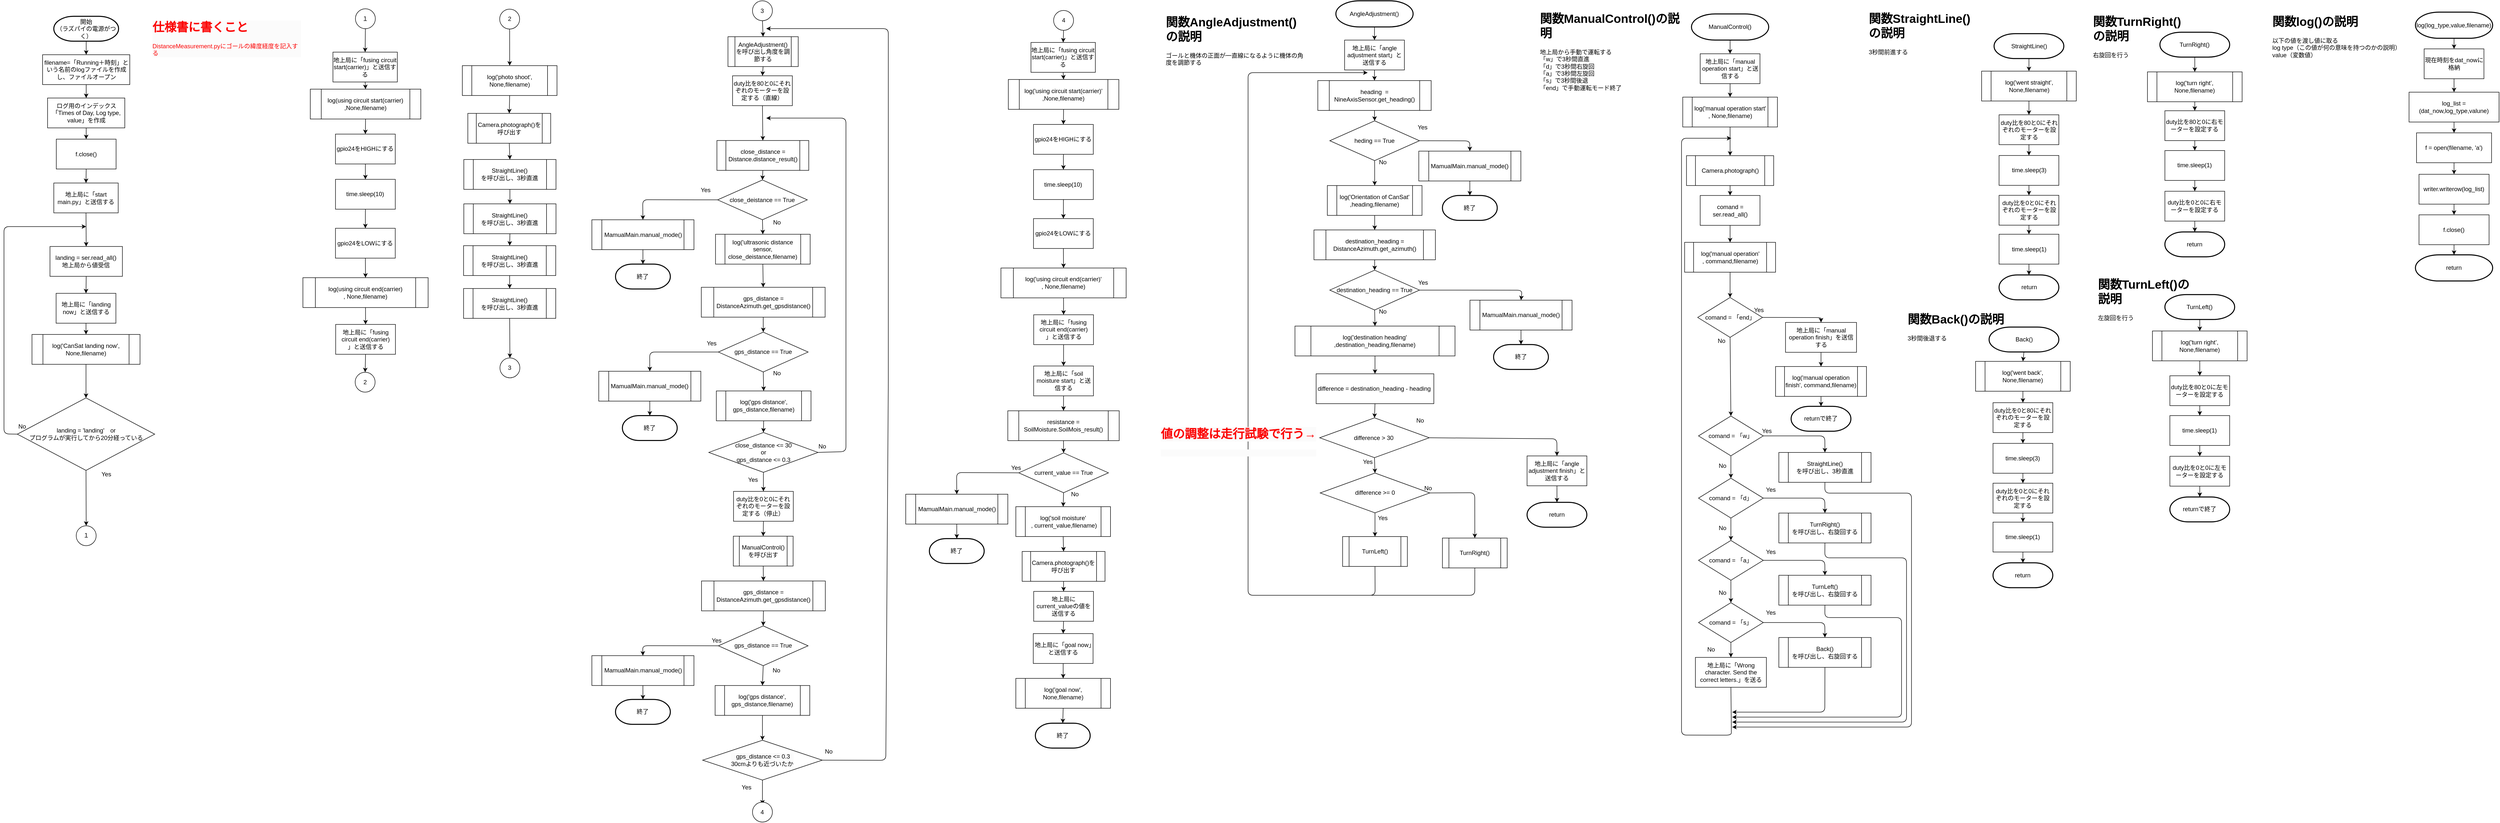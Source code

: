 <mxfile>
    <diagram id="3m2Z5toH6Rrs1X2SVMnO" name="ページ1">
        <mxGraphModel dx="2813" dy="1948" grid="1" gridSize="10" guides="1" tooltips="1" connect="1" arrows="1" fold="1" page="1" pageScale="1" pageWidth="827" pageHeight="1169" math="0" shadow="0">
            <root>
                <mxCell id="0"/>
                <mxCell id="1" parent="0"/>
                <mxCell id="2" style="edgeStyle=none;html=1;exitX=0.5;exitY=1;exitDx=0;exitDy=0;exitPerimeter=0;entryX=0.5;entryY=0;entryDx=0;entryDy=0;" parent="1" source="3" target="122" edge="1">
                    <mxGeometry relative="1" as="geometry">
                        <mxPoint x="1165.005" y="126.81" as="targetPoint"/>
                    </mxGeometry>
                </mxCell>
                <mxCell id="3" value="開始&lt;br&gt;（ラズパイの電源がつく）" style="strokeWidth=2;html=1;shape=mxgraph.flowchart.terminator;whiteSpace=wrap;" parent="1" vertex="1">
                    <mxGeometry x="1100" y="46.81" width="130" height="50" as="geometry"/>
                </mxCell>
                <mxCell id="5" style="edgeStyle=none;html=1;exitX=0.5;exitY=1;exitDx=0;exitDy=0;entryX=0.5;entryY=0;entryDx=0;entryDy=0;fontFamily=Helvetica;" parent="1" source="6" target="322" edge="1">
                    <mxGeometry relative="1" as="geometry">
                        <mxPoint x="2523.635" y="384.96" as="targetPoint"/>
                    </mxGeometry>
                </mxCell>
                <mxCell id="6" value="AngleAdjustment()&lt;br&gt;を呼び出し角度を調節する" style="shape=process;whiteSpace=wrap;html=1;backgroundOutline=1;" parent="1" vertex="1">
                    <mxGeometry x="2453.18" y="87.71" width="141.01" height="60" as="geometry"/>
                </mxCell>
                <mxCell id="407" style="edgeStyle=none;html=1;exitX=0.5;exitY=1;exitDx=0;exitDy=0;entryX=0.5;entryY=0;entryDx=0;entryDy=0;" parent="1" source="59" target="343" edge="1">
                    <mxGeometry relative="1" as="geometry"/>
                </mxCell>
                <mxCell id="59" value="１" style="ellipse;whiteSpace=wrap;html=1;aspect=fixed;" parent="1" vertex="1">
                    <mxGeometry x="1705.4" y="31.68" width="40" height="40" as="geometry"/>
                </mxCell>
                <mxCell id="86" value="No" style="text;html=1;align=center;verticalAlign=middle;resizable=0;points=[];autosize=1;strokeColor=none;fillColor=none;fontColor=#000000;" parent="1" vertex="1">
                    <mxGeometry x="2634.69" y="1509.0" width="40" height="30" as="geometry"/>
                </mxCell>
                <mxCell id="87" value="&lt;h1&gt;関数&lt;span style=&quot;text-align: center;&quot;&gt;&lt;font style=&quot;font-size: 24px;&quot;&gt;StraightLine()&lt;/font&gt;&lt;/span&gt;の説明&lt;/h1&gt;&lt;div&gt;3秒間前進する&lt;/div&gt;&lt;p&gt;&lt;span style=&quot;color: rgba(0, 0, 0, 0); font-family: monospace; font-size: 0px;&quot;&gt;%3CmxGraphModel%3E%3Croot%3E%3CmxCell%20id%3D%220%22%2F%3E%3CmxCell%20id%3D%221%22%20parent%3D%220%22%2F%3E%3CmxCell%20id%3D%222%22%20value%3D%22%26lt%3Bh1%26gt%3B%E9%96%A2%E6%95%B0%26lt%3Bspan%20style%3D%26quot%3Btext-align%3A%20center%3B%26quot%3B%26gt%3B%26lt%3Bfont%20style%3D%26quot%3Bfont-size%3A%2024px%3B%26quot%3B%26gt%3BDistanceMeasurement()%26lt%3B%2Ffont%26gt%3B%26lt%3B%2Fspan%26gt%3B%E3%81%AE%E8%AA%AC%E6%98%8E%26lt%3B%2Fh1%26gt%3B%26lt%3Bp%26gt%3B%26lt%3Bbr%26gt%3B%26lt%3B%2Fp%26gt%3B%22%20style%3D%22text%3Bhtml%3D1%3BstrokeColor%3Dnone%3BfillColor%3Dnone%3Bspacing%3D5%3BspacingTop%3D-20%3BwhiteSpace%3Dwrap%3Boverflow%3Dhidden%3Brounded%3D0%3B%22%20vertex%3D%221%22%20parent%3D%221%22%3E%3CmxGeometry%20x%3D%222250%22%20y%3D%2240%22%20width%3D%22400%22%20height%3D%22120%22%20as%3D%22geometry%22%2F%3E%3C%2FmxCell%3E%3C%2Froot%3E%3C%2FmxGraphModel%3E&lt;/span&gt;&lt;br&gt;&lt;/p&gt;" style="text;html=1;strokeColor=none;fillColor=none;spacing=5;spacingTop=-20;whiteSpace=wrap;overflow=hidden;rounded=0;" parent="1" vertex="1">
                    <mxGeometry x="4738.38" y="31.68" width="219" height="120" as="geometry"/>
                </mxCell>
                <mxCell id="88" value="&lt;h1&gt;関数&lt;span style=&quot;text-align: center;&quot;&gt;&lt;font style=&quot;font-size: 24px;&quot;&gt;TurnRight()&lt;/font&gt;&lt;/span&gt;の説明&lt;/h1&gt;&lt;div&gt;右旋回を行う&lt;/div&gt;&lt;p&gt;&lt;span style=&quot;color: rgba(0, 0, 0, 0); font-family: monospace; font-size: 0px;&quot;&gt;%3CmxGraphModel%3E%3Croot%3E%3CmxCell%20id%3D%220%22%2F%3E%3CmxCell%20id%3D%221%22%20parent%3D%220%22%2F%3E%3CmxCell%20id%3D%222%22%20value%3D%22%26lt%3Bh1%26gt%3B%E9%96%A2%E6%95%B0%26lt%3Bspan%20style%3D%26quot%3Btext-align%3A%20center%3B%26quot%3B%26gt%3B%26lt%3Bfont%20style%3D%26quot%3Bfont-size%3A%2024px%3B%26quot%3B%26gt%3BDistanceMeasurement()%26lt%3B%2Ffont%26gt%3B%26lt%3B%2Fspan%26gt%3B%E3%81%AE%E8%AA%AC%E6%98%8E%26lt%3B%2Fh1%26gt%3B%26lt%3Bp%26gt%3B%26lt%3Bbr%26gt%3B%26lt%3B%2Fp%26gt%3B%22%20style%3D%22text%3Bhtml%3D1%3BstrokeColor%3Dnone%3BfillColor%3Dnone%3Bspacing%3D5%3BspacingTop%3D-20%3BwhiteSpace%3Dwrap%3Boverflow%3Dhidden%3Brounded%3D0%3B%22%20vertex%3D%221%22%20parent%3D%221%22%3E%3CmxGeometry%20x%3D%222250%22%20y%3D%2240%22%20width%3D%22400%22%20height%3D%22120%22%20as%3D%22geometry%22%2F%3E%3C%2FmxCell%3E%3C%2Froot%3E%3C%2FmxGraphModel%3E&lt;/span&gt;&lt;br&gt;&lt;/p&gt;" style="text;html=1;strokeColor=none;fillColor=none;spacing=5;spacingTop=-20;whiteSpace=wrap;overflow=hidden;rounded=0;" parent="1" vertex="1">
                    <mxGeometry x="5188.38" y="38.43" width="200" height="120" as="geometry"/>
                </mxCell>
                <mxCell id="657" style="edgeStyle=none;html=1;exitX=0.5;exitY=1;exitDx=0;exitDy=0;exitPerimeter=0;entryX=0.5;entryY=0;entryDx=0;entryDy=0;" parent="1" source="102" target="655" edge="1">
                    <mxGeometry relative="1" as="geometry"/>
                </mxCell>
                <mxCell id="102" value="StraightLine()" style="strokeWidth=2;html=1;shape=mxgraph.flowchart.terminator;whiteSpace=wrap;" parent="1" vertex="1">
                    <mxGeometry x="4994.51" y="81.68" width="140" height="50" as="geometry"/>
                </mxCell>
                <mxCell id="103" style="edgeStyle=none;html=1;exitX=0.5;exitY=1;exitDx=0;exitDy=0;entryX=0.5;entryY=0;entryDx=0;entryDy=0;" parent="1" source="104" target="106" edge="1">
                    <mxGeometry relative="1" as="geometry"/>
                </mxCell>
                <mxCell id="104" value="duty比を80と0にそれぞれのモーターを設定する" style="rounded=0;whiteSpace=wrap;html=1;" parent="1" vertex="1">
                    <mxGeometry x="5004.51" y="244.65" width="120" height="60" as="geometry"/>
                </mxCell>
                <mxCell id="105" style="edgeStyle=none;html=1;exitX=0.5;exitY=1;exitDx=0;exitDy=0;entryX=0.5;entryY=0;entryDx=0;entryDy=0;" parent="1" source="106" target="108" edge="1">
                    <mxGeometry relative="1" as="geometry"/>
                </mxCell>
                <mxCell id="106" value="time.sleep(3)" style="rounded=0;whiteSpace=wrap;html=1;" parent="1" vertex="1">
                    <mxGeometry x="5004.51" y="326.4" width="120" height="60" as="geometry"/>
                </mxCell>
                <mxCell id="107" style="edgeStyle=none;html=1;exitX=0.5;exitY=1;exitDx=0;exitDy=0;entryX=0.5;entryY=0;entryDx=0;entryDy=0;" parent="1" source="108" target="110" edge="1">
                    <mxGeometry relative="1" as="geometry"/>
                </mxCell>
                <mxCell id="108" value="duty比を0と0にそれぞれのモーターを設定する" style="rounded=0;whiteSpace=wrap;html=1;" parent="1" vertex="1">
                    <mxGeometry x="5004.51" y="406.4" width="120" height="60" as="geometry"/>
                </mxCell>
                <mxCell id="109" style="edgeStyle=none;html=1;exitX=0.5;exitY=1;exitDx=0;exitDy=0;entryX=0.5;entryY=0;entryDx=0;entryDy=0;entryPerimeter=0;" parent="1" source="110" target="111" edge="1">
                    <mxGeometry relative="1" as="geometry"/>
                </mxCell>
                <mxCell id="110" value="time.sleep(1)" style="rounded=0;whiteSpace=wrap;html=1;" parent="1" vertex="1">
                    <mxGeometry x="5004.51" y="484.65" width="120" height="60" as="geometry"/>
                </mxCell>
                <mxCell id="111" value="return" style="strokeWidth=2;html=1;shape=mxgraph.flowchart.terminator;whiteSpace=wrap;" parent="1" vertex="1">
                    <mxGeometry x="5004.51" y="566.4" width="120" height="50" as="geometry"/>
                </mxCell>
                <mxCell id="663" style="edgeStyle=none;html=1;exitX=0.5;exitY=1;exitDx=0;exitDy=0;exitPerimeter=0;entryX=0.5;entryY=0;entryDx=0;entryDy=0;" parent="1" source="113" target="662" edge="1">
                    <mxGeometry relative="1" as="geometry"/>
                </mxCell>
                <mxCell id="113" value="TurnRight()" style="strokeWidth=2;html=1;shape=mxgraph.flowchart.terminator;whiteSpace=wrap;" parent="1" vertex="1">
                    <mxGeometry x="5327.38" y="78.74" width="140" height="50" as="geometry"/>
                </mxCell>
                <mxCell id="114" style="edgeStyle=none;html=1;exitX=0.5;exitY=1;exitDx=0;exitDy=0;entryX=0.5;entryY=0;entryDx=0;entryDy=0;" parent="1" source="115" target="117" edge="1">
                    <mxGeometry relative="1" as="geometry"/>
                </mxCell>
                <mxCell id="115" value="duty比を80と0に右モーターを設定する" style="rounded=0;whiteSpace=wrap;html=1;" parent="1" vertex="1">
                    <mxGeometry x="5337.38" y="236.49" width="120" height="60" as="geometry"/>
                </mxCell>
                <mxCell id="116" style="edgeStyle=none;html=1;exitX=0.5;exitY=1;exitDx=0;exitDy=0;entryX=0.5;entryY=0;entryDx=0;entryDy=0;" parent="1" source="117" target="119" edge="1">
                    <mxGeometry relative="1" as="geometry"/>
                </mxCell>
                <mxCell id="117" value="time.sleep(1)" style="rounded=0;whiteSpace=wrap;html=1;" parent="1" vertex="1">
                    <mxGeometry x="5337.38" y="316.49" width="120" height="60" as="geometry"/>
                </mxCell>
                <mxCell id="118" style="edgeStyle=none;html=1;exitX=0.5;exitY=1;exitDx=0;exitDy=0;entryX=0.5;entryY=0;entryDx=0;entryDy=0;entryPerimeter=0;" parent="1" source="119" target="120" edge="1">
                    <mxGeometry relative="1" as="geometry"/>
                </mxCell>
                <mxCell id="119" value="duty比を0と0に右モーターを設定する" style="rounded=0;whiteSpace=wrap;html=1;" parent="1" vertex="1">
                    <mxGeometry x="5337.38" y="398.24" width="120" height="60" as="geometry"/>
                </mxCell>
                <mxCell id="120" value="return" style="strokeWidth=2;html=1;shape=mxgraph.flowchart.terminator;whiteSpace=wrap;" parent="1" vertex="1">
                    <mxGeometry x="5337.38" y="479.99" width="120" height="50" as="geometry"/>
                </mxCell>
                <mxCell id="121" style="edgeStyle=none;html=1;exitX=0.5;exitY=1;exitDx=0;exitDy=0;entryX=0.5;entryY=0;entryDx=0;entryDy=0;fontColor=#000000;" parent="1" source="122" target="142" edge="1">
                    <mxGeometry relative="1" as="geometry"/>
                </mxCell>
                <mxCell id="122" value="&lt;span style=&quot;color: rgb(0, 0, 0); text-align: left;&quot;&gt;filename=&lt;/span&gt;&lt;font color=&quot;#000000&quot;&gt;「Running＋時刻」という名前のlogファイルを作成し、ファイルオープン&lt;/font&gt;" style="rounded=0;whiteSpace=wrap;html=1;fontColor=#fb0404;" parent="1" vertex="1">
                    <mxGeometry x="1077.5" y="123.94" width="175" height="60" as="geometry"/>
                </mxCell>
                <mxCell id="125" style="edgeStyle=none;html=1;exitX=0;exitY=0.5;exitDx=0;exitDy=0;fontColor=#000000;" parent="1" source="127" edge="1">
                    <mxGeometry relative="1" as="geometry">
                        <mxPoint x="1165" y="469.19" as="targetPoint"/>
                        <Array as="points">
                            <mxPoint x="1000" y="885.81"/>
                            <mxPoint x="1000" y="770.19"/>
                            <mxPoint x="1000" y="469.19"/>
                        </Array>
                    </mxGeometry>
                </mxCell>
                <mxCell id="686" style="edgeStyle=none;html=1;exitX=0.5;exitY=1;exitDx=0;exitDy=0;entryX=0.5;entryY=0;entryDx=0;entryDy=0;" parent="1" source="127" target="148" edge="1">
                    <mxGeometry relative="1" as="geometry"/>
                </mxCell>
                <mxCell id="127" value="landing = 'landing'　or&lt;br&gt;プログラムが実行してから20分経っている" style="rhombus;whiteSpace=wrap;html=1;fontColor=#000000;" parent="1" vertex="1">
                    <mxGeometry x="1026.82" y="813.46" width="275.62" height="145.6" as="geometry"/>
                </mxCell>
                <mxCell id="139" style="edgeStyle=none;html=1;exitX=0.5;exitY=1;exitDx=0;exitDy=0;entryX=0.5;entryY=0;entryDx=0;entryDy=0;fontColor=#000000;" parent="1" source="140" target="549" edge="1">
                    <mxGeometry relative="1" as="geometry">
                        <mxPoint x="1165" y="377.38" as="targetPoint"/>
                    </mxGeometry>
                </mxCell>
                <mxCell id="140" value="f.close()" style="rounded=0;whiteSpace=wrap;html=1;fontColor=#000000;" parent="1" vertex="1">
                    <mxGeometry x="1105" y="293.56" width="120" height="60" as="geometry"/>
                </mxCell>
                <mxCell id="141" style="edgeStyle=none;html=1;exitX=0.5;exitY=1;exitDx=0;exitDy=0;entryX=0.5;entryY=0;entryDx=0;entryDy=0;fontColor=#000000;" parent="1" source="142" target="140" edge="1">
                    <mxGeometry relative="1" as="geometry"/>
                </mxCell>
                <mxCell id="142" value="ログ用のインデックス「Times of Day, Log type, value」を作成" style="rounded=0;whiteSpace=wrap;html=1;fontColor=#000000;" parent="1" vertex="1">
                    <mxGeometry x="1087.5" y="210.94" width="155" height="60" as="geometry"/>
                </mxCell>
                <mxCell id="146" value="No" style="text;html=1;align=center;verticalAlign=middle;resizable=0;points=[];autosize=1;strokeColor=none;fillColor=none;fontColor=#000000;" parent="1" vertex="1">
                    <mxGeometry x="1016.19" y="856.26" width="40" height="30" as="geometry"/>
                </mxCell>
                <mxCell id="147" value="Yes" style="text;html=1;align=center;verticalAlign=middle;resizable=0;points=[];autosize=1;strokeColor=none;fillColor=none;fontColor=#000000;" parent="1" vertex="1">
                    <mxGeometry x="1185" y="951.61" width="40" height="30" as="geometry"/>
                </mxCell>
                <mxCell id="148" value="１" style="ellipse;whiteSpace=wrap;html=1;aspect=fixed;" parent="1" vertex="1">
                    <mxGeometry x="1145" y="1070.33" width="40" height="40" as="geometry"/>
                </mxCell>
                <mxCell id="670" style="edgeStyle=none;html=1;exitX=0.5;exitY=1;exitDx=0;exitDy=0;entryX=0.5;entryY=0;entryDx=0;entryDy=0;" parent="1" source="150" target="669" edge="1">
                    <mxGeometry relative="1" as="geometry"/>
                </mxCell>
                <mxCell id="150" value="Camera.photograph()を呼び出す" style="shape=process;whiteSpace=wrap;html=1;backgroundOutline=1;" parent="1" vertex="1">
                    <mxGeometry x="1931.03" y="241.81" width="166.32" height="60" as="geometry"/>
                </mxCell>
                <mxCell id="173" value="&lt;h1&gt;関数A&lt;span style=&quot;text-align: center;&quot;&gt;&lt;font style=&quot;font-size: 24px;&quot;&gt;ngleAdjustment()&lt;/font&gt;&lt;/span&gt;の説明&lt;/h1&gt;&lt;div&gt;ゴールと機体の正面が一直線になるように機体の角度を調節する&lt;/div&gt;&lt;p&gt;&lt;span style=&quot;color: rgba(0, 0, 0, 0); font-family: monospace; font-size: 0px;&quot;&gt;%3CmxGraphModel%3E%3Croot%3E%3CmxCell%20id%3D%220%22%2F%3E%3CmxCell%20id%3D%221%22%20parent%3D%220%22%2F%3E%3CmxCell%20id%3D%222%22%20value%3D%22%26lt%3Bh1%26gt%3B%E9%96%A2%E6%95%B0%26lt%3Bspan%20style%3D%26quot%3Btext-align%3A%20center%3B%26quot%3B%26gt%3B%26lt%3Bfont%20style%3D%26quot%3Bfont-size%3A%2024px%3B%26quot%3B%26gt%3BDistanceMeasurement()%26lt%3B%2Ffont%26gt%3B%26lt%3B%2Fspan%26gt%3B%E3%81%AE%E8%AA%AC%E6%98%8E%26lt%3B%2Fh1%26gt%3B%26lt%3Bp%26gt%3B%26lt%3Bbr%26gt%3B%26lt%3B%2Fp%26gt%3B%22%20style%3D%22text%3Bhtml%3D1%3BstrokeColor%3Dnone%3BfillColor%3Dnone%3Bspacing%3D5%3BspacingTop%3D-20%3BwhiteSpace%3Dwrap%3Boverflow%3Dhidden%3Brounded%3D0%3B%22%20vertex%3D%221%22%20parent%3D%221%22%3E%3CmxGeometry%20x%3D%222250%22%20y%3D%2240%22%20width%3D%22400%22%20height%3D%22120%22%20as%3D%22geometry%22%2F%3E%3C%2FmxCell%3E%3C%2Froot%3E%3C%2FmxGraphModel%3E&lt;/span&gt;&lt;br&gt;&lt;/p&gt;" style="text;html=1;strokeColor=none;fillColor=none;spacing=5;spacingTop=-20;whiteSpace=wrap;overflow=hidden;rounded=0;" parent="1" vertex="1">
                    <mxGeometry x="3327.13" y="39.13" width="291.87" height="155" as="geometry"/>
                </mxCell>
                <mxCell id="486" style="edgeStyle=none;html=1;exitX=0.5;exitY=1;exitDx=0;exitDy=0;exitPerimeter=0;entryX=0.5;entryY=0;entryDx=0;entryDy=0;" parent="1" source="174" target="485" edge="1">
                    <mxGeometry relative="1" as="geometry"/>
                </mxCell>
                <mxCell id="174" value="AngleAdjustment()" style="strokeWidth=2;html=1;shape=mxgraph.flowchart.terminator;whiteSpace=wrap;" parent="1" vertex="1">
                    <mxGeometry x="3673.38" y="15.57" width="155" height="52.5" as="geometry"/>
                </mxCell>
                <mxCell id="234" value="&lt;h1&gt;関数ManualControl&lt;span style=&quot;text-align: center;&quot;&gt;&lt;font style=&quot;font-size: 24px;&quot;&gt;()&lt;/font&gt;&lt;/span&gt;の説明&lt;/h1&gt;&lt;div&gt;地上局から手動で運転する&lt;/div&gt;&lt;div&gt;「w」で3秒間直進&lt;/div&gt;「d」で3秒間右旋回&lt;br&gt;「a」で3秒間左旋回&lt;br&gt;「s」で3秒間後退&lt;br&gt;「end」で手動運転モード終了&lt;br&gt;&lt;div&gt;&lt;span style=&quot;color: rgba(0, 0, 0, 0); font-family: monospace; font-size: 0px; background-color: initial;&quot;&gt;%3CmxGraphModel%3E%3Croot%3E%3CmxCell%20id%3D%220%22%2F%3E%3CmxCell%20id%3D%221%22%20parent%3D%220%22%2F%3E%3CmxCell%20id%3D%222%22%20value%3D%22%26lt%3Bh1%26gt%3B%E9%96%A2%E6%95%B0%26lt%3Bspan%20style%3D%26quot%3Btext-align%3A%20center%3B%26quot%3B%26gt%3B%26lt%3Bfont%20style%3D%26quot%3Bfont-size%3A%2024px%3B%26quot%3B%26gt%3BDistanceMeasurement()%26lt%3B%2Ffont%26gt%3B%26lt%3B%2Fspan%26gt%3B%E3%81%AE%E8%AA%AC%E6%98%8E%26lt%3B%2Fh1%26gt%3B%26lt%3Bp%26gt%3B%26lt%3Bbr%26gt%3B%26lt%3B%2Fp%26gt%3B%22%20style%3D%22text%3Bhtml%3D1%3BstrokeColor%3Dnone%3BfillColor%3Dnone%3Bspacing%3D5%3BspacingTop%3D-20%3BwhiteSpace%3Dwrap%3Boverflow%3Dhidden%3Brounded%3D0%3B%22%20vertex%3D%221%22%20parent%3D%221%22%3E%3CmxGeometry%20x%3D%222250%22%20y%3D%2240%22%20width%3D%22400%22%20height%3D%22120%22%20as%3D%22geometry%22%2F%3E%3C%2FmxCell%3E%3C%2Froot%3E%3C%2FmxGraphModel%3E&lt;/span&gt;&lt;br&gt;&lt;/div&gt;" style="text;html=1;strokeColor=none;fillColor=none;spacing=5;spacingTop=-20;whiteSpace=wrap;overflow=hidden;rounded=0;" parent="1" vertex="1">
                    <mxGeometry x="4077.76" y="32.38" width="291.87" height="187.5" as="geometry"/>
                </mxCell>
                <mxCell id="238" style="edgeStyle=none;html=1;exitX=0.5;exitY=1;exitDx=0;exitDy=0;exitPerimeter=0;entryX=0.5;entryY=0;entryDx=0;entryDy=0;" parent="1" source="236" target="237" edge="1">
                    <mxGeometry relative="1" as="geometry"/>
                </mxCell>
                <mxCell id="236" value="ManualControl()" style="strokeWidth=2;html=1;shape=mxgraph.flowchart.terminator;whiteSpace=wrap;" parent="1" vertex="1">
                    <mxGeometry x="4387.13" y="42.06" width="155" height="52.5" as="geometry"/>
                </mxCell>
                <mxCell id="253" style="edgeStyle=none;html=1;entryX=0.5;entryY=0;entryDx=0;entryDy=0;exitX=0.5;exitY=1;exitDx=0;exitDy=0;" parent="1" source="464" target="248" edge="1">
                    <mxGeometry relative="1" as="geometry">
                        <mxPoint x="4477.13" y="280" as="sourcePoint"/>
                    </mxGeometry>
                </mxCell>
                <mxCell id="466" style="edgeStyle=none;html=1;exitX=0.5;exitY=1;exitDx=0;exitDy=0;entryX=0.5;entryY=0;entryDx=0;entryDy=0;" parent="1" source="237" target="464" edge="1">
                    <mxGeometry relative="1" as="geometry"/>
                </mxCell>
                <mxCell id="237" value="地上局に「manual operation start」と送信する" style="rounded=0;whiteSpace=wrap;html=1;" parent="1" vertex="1">
                    <mxGeometry x="4404.63" y="122.06" width="120" height="60" as="geometry"/>
                </mxCell>
                <mxCell id="332" style="edgeStyle=none;html=1;exitX=0.5;exitY=1;exitDx=0;exitDy=0;entryX=0.5;entryY=0;entryDx=0;entryDy=0;" parent="1" source="467" target="468" edge="1">
                    <mxGeometry relative="1" as="geometry">
                        <mxPoint x="4464.63" y="465.01" as="sourcePoint"/>
                        <mxPoint x="4537.13" y="480" as="targetPoint"/>
                    </mxGeometry>
                </mxCell>
                <mxCell id="252" style="edgeStyle=none;html=1;exitX=1;exitY=0.5;exitDx=0;exitDy=0;entryX=0.5;entryY=0;entryDx=0;entryDy=0;" parent="1" source="242" target="547" edge="1">
                    <mxGeometry relative="1" as="geometry">
                        <mxPoint x="4645.13" y="820.02" as="targetPoint"/>
                        <Array as="points">
                            <mxPoint x="4647.13" y="652"/>
                        </Array>
                    </mxGeometry>
                </mxCell>
                <mxCell id="258" style="edgeStyle=none;html=1;exitX=0.5;exitY=1;exitDx=0;exitDy=0;entryX=0.5;entryY=0;entryDx=0;entryDy=0;" parent="1" source="242" target="256" edge="1">
                    <mxGeometry relative="1" as="geometry"/>
                </mxCell>
                <mxCell id="242" value="comand = 「end」" style="rhombus;whiteSpace=wrap;html=1;" parent="1" vertex="1">
                    <mxGeometry x="4399.63" y="611.76" width="130" height="80" as="geometry"/>
                </mxCell>
                <mxCell id="245" value="Yes" style="text;html=1;align=center;verticalAlign=middle;resizable=0;points=[];autosize=1;strokeColor=none;fillColor=none;" parent="1" vertex="1">
                    <mxGeometry x="4502.13" y="621.76" width="40" height="30" as="geometry"/>
                </mxCell>
                <mxCell id="293" style="edgeStyle=none;html=1;exitX=0.5;exitY=1;exitDx=0;exitDy=0;" parent="1" source="246" edge="1">
                    <mxGeometry relative="1" as="geometry">
                        <mxPoint x="4468.75" y="1474.8" as="targetPoint"/>
                        <Array as="points">
                            <mxPoint x="4654.75" y="1004.8"/>
                            <mxPoint x="4828.75" y="1004.8"/>
                            <mxPoint x="4828.75" y="1474.8"/>
                        </Array>
                    </mxGeometry>
                </mxCell>
                <mxCell id="246" value="StraightLine()&lt;br&gt;を呼び出し、3秒直進" style="shape=process;whiteSpace=wrap;html=1;backgroundOutline=1;" parent="1" vertex="1">
                    <mxGeometry x="4562.5" y="923.05" width="185" height="60" as="geometry"/>
                </mxCell>
                <mxCell id="268" style="edgeStyle=none;html=1;exitX=0.5;exitY=1;exitDx=0;exitDy=0;entryX=0.5;entryY=0;entryDx=0;entryDy=0;" parent="1" source="248" target="467" edge="1">
                    <mxGeometry relative="1" as="geometry">
                        <mxPoint x="4464.63" y="405.01" as="targetPoint"/>
                    </mxGeometry>
                </mxCell>
                <mxCell id="248" value="Camera.photograph()" style="shape=process;whiteSpace=wrap;html=1;backgroundOutline=1;" parent="1" vertex="1">
                    <mxGeometry x="4377.13" y="326.76" width="175" height="60" as="geometry"/>
                </mxCell>
                <mxCell id="254" value="returnで終了" style="strokeWidth=2;html=1;shape=mxgraph.flowchart.terminator;whiteSpace=wrap;" parent="1" vertex="1">
                    <mxGeometry x="4587.13" y="830.37" width="120" height="50" as="geometry"/>
                </mxCell>
                <mxCell id="259" style="edgeStyle=none;html=1;exitX=1;exitY=0.5;exitDx=0;exitDy=0;entryX=0.5;entryY=0;entryDx=0;entryDy=0;" parent="1" source="256" target="246" edge="1">
                    <mxGeometry relative="1" as="geometry">
                        <Array as="points">
                            <mxPoint x="4654.75" y="889.8"/>
                        </Array>
                    </mxGeometry>
                </mxCell>
                <mxCell id="262" style="edgeStyle=none;html=1;exitX=0.5;exitY=1;exitDx=0;exitDy=0;entryX=0.5;entryY=0;entryDx=0;entryDy=0;" parent="1" source="256" target="261" edge="1">
                    <mxGeometry relative="1" as="geometry"/>
                </mxCell>
                <mxCell id="256" value="comand = 「w」" style="rhombus;whiteSpace=wrap;html=1;" parent="1" vertex="1">
                    <mxGeometry x="4401.25" y="849.8" width="130" height="80" as="geometry"/>
                </mxCell>
                <mxCell id="257" value="No&lt;br&gt;" style="text;html=1;align=center;verticalAlign=middle;resizable=0;points=[];autosize=1;strokeColor=none;fillColor=none;" parent="1" vertex="1">
                    <mxGeometry x="4427.13" y="684.13" width="40" height="30" as="geometry"/>
                </mxCell>
                <mxCell id="260" value="Yes" style="text;html=1;align=center;verticalAlign=middle;resizable=0;points=[];autosize=1;strokeColor=none;fillColor=none;" parent="1" vertex="1">
                    <mxGeometry x="4517.5" y="864.8" width="40" height="30" as="geometry"/>
                </mxCell>
                <mxCell id="265" style="edgeStyle=none;html=1;exitX=1;exitY=0.5;exitDx=0;exitDy=0;entryX=0.5;entryY=0;entryDx=0;entryDy=0;" parent="1" source="261" target="264" edge="1">
                    <mxGeometry relative="1" as="geometry">
                        <Array as="points">
                            <mxPoint x="4654.75" y="1014.8"/>
                        </Array>
                    </mxGeometry>
                </mxCell>
                <mxCell id="269" style="edgeStyle=none;html=1;exitX=0.5;exitY=1;exitDx=0;exitDy=0;entryX=0.5;entryY=0;entryDx=0;entryDy=0;" parent="1" source="261" target="272" edge="1">
                    <mxGeometry relative="1" as="geometry">
                        <mxPoint x="4465.893" y="1104.8" as="targetPoint"/>
                    </mxGeometry>
                </mxCell>
                <mxCell id="261" value="comand = 「d」" style="rhombus;whiteSpace=wrap;html=1;" parent="1" vertex="1">
                    <mxGeometry x="4401.25" y="974.8" width="130" height="80" as="geometry"/>
                </mxCell>
                <mxCell id="296" style="edgeStyle=none;html=1;exitX=0.5;exitY=1;exitDx=0;exitDy=0;" parent="1" source="264" edge="1">
                    <mxGeometry relative="1" as="geometry">
                        <mxPoint x="4468.75" y="1464.8" as="targetPoint"/>
                        <Array as="points">
                            <mxPoint x="4654.75" y="1134.8"/>
                            <mxPoint x="4818.75" y="1134.8"/>
                            <mxPoint x="4818.75" y="1464.8"/>
                        </Array>
                    </mxGeometry>
                </mxCell>
                <mxCell id="264" value="TurnRight()&lt;br&gt;を呼び出し、右旋回する" style="shape=process;whiteSpace=wrap;html=1;backgroundOutline=1;" parent="1" vertex="1">
                    <mxGeometry x="4562.5" y="1044.8" width="185" height="60" as="geometry"/>
                </mxCell>
                <mxCell id="270" style="edgeStyle=none;html=1;exitX=1;exitY=0.5;exitDx=0;exitDy=0;entryX=0.5;entryY=0;entryDx=0;entryDy=0;" parent="1" source="272" target="273" edge="1">
                    <mxGeometry relative="1" as="geometry">
                        <Array as="points">
                            <mxPoint x="4654.75" y="1139.8"/>
                        </Array>
                    </mxGeometry>
                </mxCell>
                <mxCell id="271" style="edgeStyle=none;html=1;exitX=0.5;exitY=1;exitDx=0;exitDy=0;entryX=0.5;entryY=0;entryDx=0;entryDy=0;" parent="1" source="272" target="276" edge="1">
                    <mxGeometry relative="1" as="geometry">
                        <mxPoint x="4465.893" y="1229.8" as="targetPoint"/>
                    </mxGeometry>
                </mxCell>
                <mxCell id="272" value="comand = 「a」" style="rhombus;whiteSpace=wrap;html=1;" parent="1" vertex="1">
                    <mxGeometry x="4401.25" y="1099.8" width="130" height="80" as="geometry"/>
                </mxCell>
                <mxCell id="297" style="edgeStyle=none;html=1;exitX=0.5;exitY=1;exitDx=0;exitDy=0;" parent="1" source="273" edge="1">
                    <mxGeometry relative="1" as="geometry">
                        <mxPoint x="4468.75" y="1454.8" as="targetPoint"/>
                        <Array as="points">
                            <mxPoint x="4654.75" y="1254.8"/>
                            <mxPoint x="4808.75" y="1254.8"/>
                            <mxPoint x="4808.75" y="1454.8"/>
                        </Array>
                    </mxGeometry>
                </mxCell>
                <mxCell id="273" value="TurnLeft()&lt;br&gt;を呼び出し、右旋回する" style="shape=process;whiteSpace=wrap;html=1;backgroundOutline=1;" parent="1" vertex="1">
                    <mxGeometry x="4562.5" y="1169.8" width="185" height="60" as="geometry"/>
                </mxCell>
                <mxCell id="274" style="edgeStyle=none;html=1;exitX=1;exitY=0.5;exitDx=0;exitDy=0;entryX=0.5;entryY=0;entryDx=0;entryDy=0;" parent="1" source="276" target="277" edge="1">
                    <mxGeometry relative="1" as="geometry">
                        <Array as="points">
                            <mxPoint x="4654.75" y="1264.8"/>
                        </Array>
                    </mxGeometry>
                </mxCell>
                <mxCell id="288" style="edgeStyle=none;html=1;exitX=0.5;exitY=1;exitDx=0;exitDy=0;entryX=0.5;entryY=0;entryDx=0;entryDy=0;" parent="1" source="276" target="287" edge="1">
                    <mxGeometry relative="1" as="geometry"/>
                </mxCell>
                <mxCell id="276" value="comand = 「s」" style="rhombus;whiteSpace=wrap;html=1;" parent="1" vertex="1">
                    <mxGeometry x="4401.25" y="1224.8" width="130" height="80" as="geometry"/>
                </mxCell>
                <mxCell id="298" style="edgeStyle=none;html=1;exitX=0.5;exitY=1;exitDx=0;exitDy=0;" parent="1" source="277" edge="1">
                    <mxGeometry relative="1" as="geometry">
                        <mxPoint x="4468.75" y="1444.8" as="targetPoint"/>
                        <Array as="points">
                            <mxPoint x="4654.75" y="1444.8"/>
                        </Array>
                    </mxGeometry>
                </mxCell>
                <mxCell id="277" value="Back()&lt;br&gt;を呼び出し、右旋回する" style="shape=process;whiteSpace=wrap;html=1;backgroundOutline=1;" parent="1" vertex="1">
                    <mxGeometry x="4562.5" y="1294.8" width="185" height="60" as="geometry"/>
                </mxCell>
                <mxCell id="278" value="No&lt;br&gt;" style="text;html=1;align=center;verticalAlign=middle;resizable=0;points=[];autosize=1;strokeColor=none;fillColor=none;" parent="1" vertex="1">
                    <mxGeometry x="4428.75" y="934.8" width="40" height="30" as="geometry"/>
                </mxCell>
                <mxCell id="279" value="No&lt;br&gt;" style="text;html=1;align=center;verticalAlign=middle;resizable=0;points=[];autosize=1;strokeColor=none;fillColor=none;" parent="1" vertex="1">
                    <mxGeometry x="4428.75" y="1059.8" width="40" height="30" as="geometry"/>
                </mxCell>
                <mxCell id="281" value="No&lt;br&gt;" style="text;html=1;align=center;verticalAlign=middle;resizable=0;points=[];autosize=1;strokeColor=none;fillColor=none;" parent="1" vertex="1">
                    <mxGeometry x="4428.75" y="1189.8" width="40" height="30" as="geometry"/>
                </mxCell>
                <mxCell id="282" value="No&lt;br&gt;" style="text;html=1;align=center;verticalAlign=middle;resizable=0;points=[];autosize=1;strokeColor=none;fillColor=none;" parent="1" vertex="1">
                    <mxGeometry x="4406.25" y="1303.61" width="40" height="30" as="geometry"/>
                </mxCell>
                <mxCell id="283" value="Yes" style="text;html=1;align=center;verticalAlign=middle;resizable=0;points=[];autosize=1;strokeColor=none;fillColor=none;" parent="1" vertex="1">
                    <mxGeometry x="4526.25" y="983.05" width="40" height="30" as="geometry"/>
                </mxCell>
                <mxCell id="285" value="Yes" style="text;html=1;align=center;verticalAlign=middle;resizable=0;points=[];autosize=1;strokeColor=none;fillColor=none;" parent="1" vertex="1">
                    <mxGeometry x="4526.25" y="1229.8" width="40" height="30" as="geometry"/>
                </mxCell>
                <mxCell id="286" value="Yes" style="text;html=1;align=center;verticalAlign=middle;resizable=0;points=[];autosize=1;strokeColor=none;fillColor=none;" parent="1" vertex="1">
                    <mxGeometry x="4526.25" y="1108.05" width="40" height="30" as="geometry"/>
                </mxCell>
                <mxCell id="287" value="地上局に「Wrong character. Send the correct letters.」を送る" style="rounded=0;whiteSpace=wrap;html=1;" parent="1" vertex="1">
                    <mxGeometry x="4395" y="1334.8" width="142.5" height="60" as="geometry"/>
                </mxCell>
                <mxCell id="291" style="edgeStyle=none;html=1;exitX=0.5;exitY=1;exitDx=0;exitDy=0;" parent="1" source="287" edge="1">
                    <mxGeometry relative="1" as="geometry">
                        <mxPoint x="4467.13" y="291.76" as="targetPoint"/>
                        <Array as="points">
                            <mxPoint x="4467.13" y="1470.88"/>
                            <mxPoint x="4467.13" y="1491"/>
                            <mxPoint x="4367.13" y="1490.88"/>
                            <mxPoint x="4367.13" y="381.76"/>
                            <mxPoint x="4367.13" y="291.76"/>
                        </Array>
                        <mxPoint x="4347.13" y="1561.76" as="sourcePoint"/>
                    </mxGeometry>
                </mxCell>
                <mxCell id="299" value="&lt;h1&gt;関数&lt;span style=&quot;text-align: center;&quot;&gt;&lt;font style=&quot;font-size: 24px;&quot;&gt;Back()&lt;/font&gt;&lt;/span&gt;の説明&lt;/h1&gt;&lt;div&gt;3秒間後退する&lt;/div&gt;&lt;p&gt;&lt;span style=&quot;color: rgba(0, 0, 0, 0); font-family: monospace; font-size: 0px;&quot;&gt;%3CmxGraphModel%3E%3Croot%3E%3CmxCell%20id%3D%220%22%2F%3E%3CmxCell%20id%3D%221%22%20parent%3D%220%22%2F%3E%3CmxCell%20id%3D%222%22%20value%3D%22%26lt%3Bh1%26gt%3B%E9%96%A2%E6%95%B0%26lt%3Bspan%20style%3D%26quot%3Btext-align%3A%20center%3B%26quot%3B%26gt%3B%26lt%3Bfont%20style%3D%26quot%3Bfont-size%3A%2024px%3B%26quot%3B%26gt%3BDistanceMeasurement()%26lt%3B%2Ffont%26gt%3B%26lt%3B%2Fspan%26gt%3B%E3%81%AE%E8%AA%AC%E6%98%8E%26lt%3B%2Fh1%26gt%3B%26lt%3Bp%26gt%3B%26lt%3Bbr%26gt%3B%26lt%3B%2Fp%26gt%3B%22%20style%3D%22text%3Bhtml%3D1%3BstrokeColor%3Dnone%3BfillColor%3Dnone%3Bspacing%3D5%3BspacingTop%3D-20%3BwhiteSpace%3Dwrap%3Boverflow%3Dhidden%3Brounded%3D0%3B%22%20vertex%3D%221%22%20parent%3D%221%22%3E%3CmxGeometry%20x%3D%222250%22%20y%3D%2240%22%20width%3D%22400%22%20height%3D%22120%22%20as%3D%22geometry%22%2F%3E%3C%2FmxCell%3E%3C%2Froot%3E%3C%2FmxGraphModel%3E&lt;/span&gt;&lt;br&gt;&lt;/p&gt;" style="text;html=1;strokeColor=none;fillColor=none;spacing=5;spacingTop=-20;whiteSpace=wrap;overflow=hidden;rounded=0;" parent="1" vertex="1">
                    <mxGeometry x="4815.51" y="636.13" width="219" height="120" as="geometry"/>
                </mxCell>
                <mxCell id="300" value="&lt;h1&gt;関数&lt;span style=&quot;text-align: center;&quot;&gt;&lt;font style=&quot;font-size: 24px;&quot;&gt;TurnLeft()&lt;/font&gt;&lt;/span&gt;の説明&lt;/h1&gt;&lt;div&gt;左旋回を行う&lt;/div&gt;&lt;p&gt;&lt;span style=&quot;color: rgba(0, 0, 0, 0); font-family: monospace; font-size: 0px;&quot;&gt;%3CmxGraphModel%3E%3Croot%3E%3CmxCell%20id%3D%220%22%2F%3E%3CmxCell%20id%3D%221%22%20parent%3D%220%22%2F%3E%3CmxCell%20id%3D%222%22%20value%3D%22%26lt%3Bh1%26gt%3B%E9%96%A2%E6%95%B0%26lt%3Bspan%20style%3D%26quot%3Btext-align%3A%20center%3B%26quot%3B%26gt%3B%26lt%3Bfont%20style%3D%26quot%3Bfont-size%3A%2024px%3B%26quot%3B%26gt%3BDistanceMeasurement()%26lt%3B%2Ffont%26gt%3B%26lt%3B%2Fspan%26gt%3B%E3%81%AE%E8%AA%AC%E6%98%8E%26lt%3B%2Fh1%26gt%3B%26lt%3Bp%26gt%3B%26lt%3Bbr%26gt%3B%26lt%3B%2Fp%26gt%3B%22%20style%3D%22text%3Bhtml%3D1%3BstrokeColor%3Dnone%3BfillColor%3Dnone%3Bspacing%3D5%3BspacingTop%3D-20%3BwhiteSpace%3Dwrap%3Boverflow%3Dhidden%3Brounded%3D0%3B%22%20vertex%3D%221%22%20parent%3D%221%22%3E%3CmxGeometry%20x%3D%222250%22%20y%3D%2240%22%20width%3D%22400%22%20height%3D%22120%22%20as%3D%22geometry%22%2F%3E%3C%2FmxCell%3E%3C%2Froot%3E%3C%2FmxGraphModel%3E&lt;/span&gt;&lt;br&gt;&lt;/p&gt;" style="text;html=1;strokeColor=none;fillColor=none;spacing=5;spacingTop=-20;whiteSpace=wrap;overflow=hidden;rounded=0;" parent="1" vertex="1">
                    <mxGeometry x="5198.38" y="565.54" width="200" height="120" as="geometry"/>
                </mxCell>
                <mxCell id="301" style="edgeStyle=none;html=1;exitX=0.5;exitY=1;exitDx=0;exitDy=0;entryX=0.5;entryY=0;entryDx=0;entryDy=0;" parent="1" source="660" target="304" edge="1">
                    <mxGeometry relative="1" as="geometry">
                        <mxPoint x="5054.51" y="802.57" as="sourcePoint"/>
                    </mxGeometry>
                </mxCell>
                <mxCell id="661" style="edgeStyle=none;html=1;exitX=0.5;exitY=1;exitDx=0;exitDy=0;exitPerimeter=0;entryX=0.5;entryY=0;entryDx=0;entryDy=0;" parent="1" source="302" target="660" edge="1">
                    <mxGeometry relative="1" as="geometry"/>
                </mxCell>
                <mxCell id="302" value="Back()" style="strokeWidth=2;html=1;shape=mxgraph.flowchart.terminator;whiteSpace=wrap;" parent="1" vertex="1">
                    <mxGeometry x="4984.51" y="671.13" width="140" height="50" as="geometry"/>
                </mxCell>
                <mxCell id="303" style="edgeStyle=none;html=1;exitX=0.5;exitY=1;exitDx=0;exitDy=0;entryX=0.5;entryY=0;entryDx=0;entryDy=0;" parent="1" source="304" target="306" edge="1">
                    <mxGeometry relative="1" as="geometry"/>
                </mxCell>
                <mxCell id="304" value="duty比を0と80にそれぞれのモーターを設定する" style="rounded=0;whiteSpace=wrap;html=1;" parent="1" vertex="1">
                    <mxGeometry x="4992.38" y="823.06" width="120" height="60" as="geometry"/>
                </mxCell>
                <mxCell id="305" style="edgeStyle=none;html=1;exitX=0.5;exitY=1;exitDx=0;exitDy=0;entryX=0.5;entryY=0;entryDx=0;entryDy=0;" parent="1" source="306" target="308" edge="1">
                    <mxGeometry relative="1" as="geometry"/>
                </mxCell>
                <mxCell id="306" value="time.sleep(3)" style="rounded=0;whiteSpace=wrap;html=1;" parent="1" vertex="1">
                    <mxGeometry x="4992.38" y="904.81" width="120" height="60" as="geometry"/>
                </mxCell>
                <mxCell id="307" style="edgeStyle=none;html=1;exitX=0.5;exitY=1;exitDx=0;exitDy=0;entryX=0.5;entryY=0;entryDx=0;entryDy=0;" parent="1" source="308" target="310" edge="1">
                    <mxGeometry relative="1" as="geometry"/>
                </mxCell>
                <mxCell id="308" value="duty比を0と0にそれぞれのモーターを設定する" style="rounded=0;whiteSpace=wrap;html=1;" parent="1" vertex="1">
                    <mxGeometry x="4992.38" y="984.81" width="120" height="60" as="geometry"/>
                </mxCell>
                <mxCell id="309" style="edgeStyle=none;html=1;exitX=0.5;exitY=1;exitDx=0;exitDy=0;entryX=0.5;entryY=0;entryDx=0;entryDy=0;entryPerimeter=0;" parent="1" source="310" target="311" edge="1">
                    <mxGeometry relative="1" as="geometry"/>
                </mxCell>
                <mxCell id="310" value="time.sleep(1)" style="rounded=0;whiteSpace=wrap;html=1;" parent="1" vertex="1">
                    <mxGeometry x="4992.38" y="1063.06" width="120" height="60" as="geometry"/>
                </mxCell>
                <mxCell id="311" value="return" style="strokeWidth=2;html=1;shape=mxgraph.flowchart.terminator;whiteSpace=wrap;" parent="1" vertex="1">
                    <mxGeometry x="4992.38" y="1144.81" width="120" height="50" as="geometry"/>
                </mxCell>
                <mxCell id="666" style="edgeStyle=none;html=1;exitX=0.5;exitY=1;exitDx=0;exitDy=0;exitPerimeter=0;entryX=0.5;entryY=0;entryDx=0;entryDy=0;" parent="1" source="313" target="665" edge="1">
                    <mxGeometry relative="1" as="geometry"/>
                </mxCell>
                <mxCell id="313" value="TurnLeft()" style="strokeWidth=2;html=1;shape=mxgraph.flowchart.terminator;whiteSpace=wrap;" parent="1" vertex="1">
                    <mxGeometry x="5337.38" y="605.85" width="140" height="50" as="geometry"/>
                </mxCell>
                <mxCell id="314" style="edgeStyle=none;html=1;exitX=0.5;exitY=1;exitDx=0;exitDy=0;entryX=0.5;entryY=0;entryDx=0;entryDy=0;" parent="1" source="315" target="317" edge="1">
                    <mxGeometry relative="1" as="geometry"/>
                </mxCell>
                <mxCell id="315" value="duty比を80と0に左モーターを設定する" style="rounded=0;whiteSpace=wrap;html=1;" parent="1" vertex="1">
                    <mxGeometry x="5347.38" y="768.98" width="120" height="60" as="geometry"/>
                </mxCell>
                <mxCell id="316" style="edgeStyle=none;html=1;exitX=0.5;exitY=1;exitDx=0;exitDy=0;entryX=0.5;entryY=0;entryDx=0;entryDy=0;" parent="1" source="317" target="319" edge="1">
                    <mxGeometry relative="1" as="geometry"/>
                </mxCell>
                <mxCell id="317" value="time.sleep(1)" style="rounded=0;whiteSpace=wrap;html=1;" parent="1" vertex="1">
                    <mxGeometry x="5347.38" y="848.98" width="120" height="60" as="geometry"/>
                </mxCell>
                <mxCell id="318" style="edgeStyle=none;html=1;exitX=0.5;exitY=1;exitDx=0;exitDy=0;entryX=0.5;entryY=0;entryDx=0;entryDy=0;entryPerimeter=0;" parent="1" source="319" target="320" edge="1">
                    <mxGeometry relative="1" as="geometry"/>
                </mxCell>
                <mxCell id="319" value="duty比を0と0に左モーターを設定する" style="rounded=0;whiteSpace=wrap;html=1;" parent="1" vertex="1">
                    <mxGeometry x="5347.38" y="930.73" width="120" height="60" as="geometry"/>
                </mxCell>
                <mxCell id="320" value="returnで終了" style="strokeWidth=2;html=1;shape=mxgraph.flowchart.terminator;whiteSpace=wrap;" parent="1" vertex="1">
                    <mxGeometry x="5347.38" y="1012.48" width="120" height="50" as="geometry"/>
                </mxCell>
                <mxCell id="351" style="edgeStyle=none;html=1;exitX=0.5;exitY=1;exitDx=0;exitDy=0;entryX=0.5;entryY=0;entryDx=0;entryDy=0;" parent="1" source="322" target="335" edge="1">
                    <mxGeometry relative="1" as="geometry"/>
                </mxCell>
                <mxCell id="322" value="duty比を80と0にそれぞれのモーターを設定する（直線）" style="rounded=0;whiteSpace=wrap;html=1;" parent="1" vertex="1">
                    <mxGeometry x="2462.38" y="166.29" width="120" height="60" as="geometry"/>
                </mxCell>
                <mxCell id="330" style="edgeStyle=none;html=1;entryX=0.5;entryY=0;entryDx=0;entryDy=0;exitX=0.5;exitY=1;exitDx=0;exitDy=0;" parent="1" source="468" target="242" edge="1">
                    <mxGeometry relative="1" as="geometry">
                        <mxPoint x="4465.13" y="657" as="sourcePoint"/>
                    </mxGeometry>
                </mxCell>
                <mxCell id="616" style="edgeStyle=none;html=1;exitX=0.5;exitY=1;exitDx=0;exitDy=0;entryX=0.5;entryY=0;entryDx=0;entryDy=0;" parent="1" source="335" target="610" edge="1">
                    <mxGeometry relative="1" as="geometry"/>
                </mxCell>
                <mxCell id="335" value="close_distance = Distance.distance_result()" style="shape=process;whiteSpace=wrap;html=1;backgroundOutline=1;" parent="1" vertex="1">
                    <mxGeometry x="2431" y="296.29" width="184.35" height="60" as="geometry"/>
                </mxCell>
                <mxCell id="341" style="edgeStyle=none;html=1;exitX=0.5;exitY=1;exitDx=0;exitDy=0;entryX=0.5;entryY=0;entryDx=0;entryDy=0;" parent="1" source="338" target="340" edge="1">
                    <mxGeometry relative="1" as="geometry"/>
                </mxCell>
                <mxCell id="338" value="gpio24をHIGHにする" style="rounded=0;whiteSpace=wrap;html=1;" parent="1" vertex="1">
                    <mxGeometry x="1665.36" y="283.43" width="120" height="60" as="geometry"/>
                </mxCell>
                <mxCell id="346" style="edgeStyle=none;html=1;exitX=0.5;exitY=1;exitDx=0;exitDy=0;entryX=0.5;entryY=0;entryDx=0;entryDy=0;" parent="1" source="340" target="342" edge="1">
                    <mxGeometry relative="1" as="geometry"/>
                </mxCell>
                <mxCell id="340" value="time.sleep(10)" style="rounded=0;whiteSpace=wrap;html=1;" parent="1" vertex="1">
                    <mxGeometry x="1665.41" y="374.31" width="120" height="60" as="geometry"/>
                </mxCell>
                <mxCell id="415" style="edgeStyle=none;html=1;exitX=0.5;exitY=1;exitDx=0;exitDy=0;entryX=0.5;entryY=0;entryDx=0;entryDy=0;" parent="1" source="342" target="455" edge="1">
                    <mxGeometry relative="1" as="geometry">
                        <mxPoint x="1725.841" y="517.11" as="targetPoint"/>
                    </mxGeometry>
                </mxCell>
                <mxCell id="342" value="gpio24をLOWにする" style="rounded=0;whiteSpace=wrap;html=1;" parent="1" vertex="1">
                    <mxGeometry x="1665.35" y="472.64" width="120" height="60" as="geometry"/>
                </mxCell>
                <mxCell id="451" style="edgeStyle=none;html=1;exitX=0.5;exitY=1;exitDx=0;exitDy=0;entryX=0.5;entryY=0;entryDx=0;entryDy=0;" parent="1" source="343" target="450" edge="1">
                    <mxGeometry relative="1" as="geometry"/>
                </mxCell>
                <mxCell id="343" value="地上局に「fusing circuit start(carrier)」と送信する" style="rounded=0;whiteSpace=wrap;html=1;" parent="1" vertex="1">
                    <mxGeometry x="1660.28" y="118.74" width="129.25" height="60" as="geometry"/>
                </mxCell>
                <mxCell id="378" style="edgeStyle=none;html=1;exitX=0.5;exitY=1;exitDx=0;exitDy=0;entryX=0.5;entryY=0;entryDx=0;entryDy=0;" parent="1" source="455" target="377" edge="1">
                    <mxGeometry relative="1" as="geometry">
                        <mxPoint x="1725.345" y="660.81" as="sourcePoint"/>
                    </mxGeometry>
                </mxCell>
                <mxCell id="501" style="edgeStyle=none;html=1;exitX=1;exitY=0.5;exitDx=0;exitDy=0;" parent="1" source="352" edge="1">
                    <mxGeometry relative="1" as="geometry">
                        <mxPoint x="2530" y="251.27" as="targetPoint"/>
                        <Array as="points">
                            <mxPoint x="2690" y="921.27"/>
                            <mxPoint x="2690" y="691.27"/>
                            <mxPoint x="2690" y="251.27"/>
                        </Array>
                    </mxGeometry>
                </mxCell>
                <mxCell id="502" style="edgeStyle=none;html=1;exitX=0.5;exitY=1;exitDx=0;exitDy=0;entryX=0.5;entryY=0;entryDx=0;entryDy=0;" parent="1" source="352" target="360" edge="1">
                    <mxGeometry relative="1" as="geometry"/>
                </mxCell>
                <mxCell id="352" value="close_distance &amp;lt;= 30&lt;br&gt;or&lt;br&gt;gps_distance &amp;lt;= 0.3" style="rhombus;whiteSpace=wrap;html=1;" parent="1" vertex="1">
                    <mxGeometry x="2414.73" y="882.96" width="219.19" height="80" as="geometry"/>
                </mxCell>
                <mxCell id="355" value="No&lt;br&gt;" style="text;html=1;align=center;verticalAlign=middle;resizable=0;points=[];autosize=1;strokeColor=none;fillColor=none;" parent="1" vertex="1">
                    <mxGeometry x="2622.26" y="896.21" width="40" height="30" as="geometry"/>
                </mxCell>
                <mxCell id="357" value="ManualControl()を呼び出す" style="shape=process;whiteSpace=wrap;html=1;backgroundOutline=1;" parent="1" vertex="1">
                    <mxGeometry x="2463.93" y="1091.27" width="120" height="60" as="geometry"/>
                </mxCell>
                <mxCell id="362" style="edgeStyle=none;html=1;exitX=0.5;exitY=1;exitDx=0;exitDy=0;entryX=0.5;entryY=0;entryDx=0;entryDy=0;" parent="1" source="360" target="357" edge="1">
                    <mxGeometry relative="1" as="geometry"/>
                </mxCell>
                <mxCell id="360" value="duty比を0と0にそれぞれのモーターを設定する（停止）" style="rounded=0;whiteSpace=wrap;html=1;" parent="1" vertex="1">
                    <mxGeometry x="2464.33" y="1001.27" width="120" height="60" as="geometry"/>
                </mxCell>
                <mxCell id="385" style="edgeStyle=none;html=1;exitX=1;exitY=0.5;exitDx=0;exitDy=0;" parent="1" source="363" edge="1">
                    <mxGeometry relative="1" as="geometry">
                        <mxPoint x="2530" y="71.49" as="targetPoint"/>
                        <Array as="points">
                            <mxPoint x="2770" y="1541.49"/>
                            <mxPoint x="2775" y="784.36"/>
                            <mxPoint x="2775" y="71.49"/>
                        </Array>
                    </mxGeometry>
                </mxCell>
                <mxCell id="578" style="edgeStyle=none;html=1;exitX=0.5;exitY=1;exitDx=0;exitDy=0;entryX=0.5;entryY=0;entryDx=0;entryDy=0;" parent="1" source="645" target="572" edge="1">
                    <mxGeometry relative="1" as="geometry">
                        <mxPoint x="3126.74" y="61.58" as="sourcePoint"/>
                    </mxGeometry>
                </mxCell>
                <mxCell id="643" style="edgeStyle=none;html=1;exitX=0.5;exitY=1;exitDx=0;exitDy=0;entryX=0.5;entryY=0;entryDx=0;entryDy=0;" parent="1" source="363" edge="1">
                    <mxGeometry relative="1" as="geometry">
                        <mxPoint x="2522.38" y="1630.4" as="targetPoint"/>
                    </mxGeometry>
                </mxCell>
                <mxCell id="363" value="&lt;span style=&quot;&quot;&gt;&amp;nbsp;gps_distance &amp;lt;= 0.3&lt;br&gt;30cmよりも近づいたか&lt;br&gt;&lt;/span&gt;" style="rhombus;whiteSpace=wrap;html=1;labelBackgroundColor=#fbfbfb;fontFamily=Helvetica;" parent="1" vertex="1">
                    <mxGeometry x="2402.38" y="1501.27" width="240" height="80" as="geometry"/>
                </mxCell>
                <mxCell id="365" value="Yes" style="text;html=1;align=center;verticalAlign=middle;resizable=0;points=[];autosize=1;strokeColor=none;fillColor=none;" parent="1" vertex="1">
                    <mxGeometry x="2470" y="1581.27" width="40" height="30" as="geometry"/>
                </mxCell>
                <mxCell id="647" style="edgeStyle=none;html=1;exitX=0.5;exitY=1;exitDx=0;exitDy=0;entryX=0.5;entryY=0;entryDx=0;entryDy=0;" parent="1" source="366" target="646" edge="1">
                    <mxGeometry relative="1" as="geometry"/>
                </mxCell>
                <mxCell id="366" value="resistance = SoilMoisture.SoilMois_result()" style="shape=process;whiteSpace=wrap;html=1;backgroundOutline=1;" parent="1" vertex="1">
                    <mxGeometry x="3014.88" y="839.31" width="223.55" height="60" as="geometry"/>
                </mxCell>
                <mxCell id="369" value="終了" style="strokeWidth=2;html=1;shape=mxgraph.flowchart.terminator;whiteSpace=wrap;" parent="1" vertex="1">
                    <mxGeometry x="3070.19" y="1466.95" width="110" height="50" as="geometry"/>
                </mxCell>
                <mxCell id="620" style="edgeStyle=none;html=1;exitX=0.5;exitY=1;exitDx=0;exitDy=0;entryX=0.5;entryY=0;entryDx=0;entryDy=0;" parent="1" source="371" target="619" edge="1">
                    <mxGeometry relative="1" as="geometry"/>
                </mxCell>
                <mxCell id="371" value="gps_distance = DistanceAzimuth.get_gpsdistance()" style="shape=process;whiteSpace=wrap;html=1;backgroundOutline=1;" parent="1" vertex="1">
                    <mxGeometry x="2399.68" y="591.21" width="248.5" height="60" as="geometry"/>
                </mxCell>
                <mxCell id="376" style="edgeStyle=none;html=1;exitX=0.5;exitY=1;exitDx=0;exitDy=0;entryX=0.5;entryY=0;entryDx=0;entryDy=0;" parent="1" source="450" target="338" edge="1">
                    <mxGeometry relative="1" as="geometry">
                        <mxPoint x="1710.27" y="255.5" as="sourcePoint"/>
                    </mxGeometry>
                </mxCell>
                <mxCell id="419" style="edgeStyle=none;html=1;exitX=0.5;exitY=1;exitDx=0;exitDy=0;entryX=0.5;entryY=0;entryDx=0;entryDy=0;" parent="1" source="637" target="456" edge="1">
                    <mxGeometry relative="1" as="geometry">
                        <mxPoint x="2014.81" y="143.25" as="targetPoint"/>
                        <mxPoint x="2015.83" y="72.38" as="sourcePoint"/>
                    </mxGeometry>
                </mxCell>
                <mxCell id="640" style="edgeStyle=none;html=1;exitX=0.5;exitY=1;exitDx=0;exitDy=0;entryX=0.5;entryY=0;entryDx=0;entryDy=0;" parent="1" source="377" target="638" edge="1">
                    <mxGeometry relative="1" as="geometry"/>
                </mxCell>
                <mxCell id="377" value="地上局に「fusing circuit end(carrier)&lt;br&gt;」と送信する" style="rounded=0;whiteSpace=wrap;html=1;" parent="1" vertex="1">
                    <mxGeometry x="1665.75" y="665.81" width="120" height="60" as="geometry"/>
                </mxCell>
                <mxCell id="552" style="edgeStyle=none;html=1;exitX=0.5;exitY=1;exitDx=0;exitDy=0;entryX=0.5;entryY=0;entryDx=0;entryDy=0;" parent="1" source="549" target="551" edge="1">
                    <mxGeometry relative="1" as="geometry">
                        <mxPoint x="1165.01" y="865.94" as="sourcePoint"/>
                    </mxGeometry>
                </mxCell>
                <mxCell id="685" style="edgeStyle=none;html=1;exitX=0.5;exitY=1;exitDx=0;exitDy=0;entryX=0.5;entryY=0;entryDx=0;entryDy=0;" parent="1" source="399" target="454" edge="1">
                    <mxGeometry relative="1" as="geometry"/>
                </mxCell>
                <mxCell id="399" value="地上局に「landing now」と送信する" style="rounded=0;whiteSpace=wrap;html=1;" parent="1" vertex="1">
                    <mxGeometry x="1104.63" y="603.34" width="120" height="60" as="geometry"/>
                </mxCell>
                <mxCell id="420" style="edgeStyle=none;html=1;entryX=0.5;entryY=0;entryDx=0;entryDy=0;exitX=0.5;exitY=1;exitDx=0;exitDy=0;" parent="1" source="456" target="150" edge="1">
                    <mxGeometry relative="1" as="geometry">
                        <mxPoint x="2011.81" y="243.25" as="sourcePoint"/>
                    </mxGeometry>
                </mxCell>
                <mxCell id="427" value="&lt;h1&gt;関数log&lt;span style=&quot;text-align: center;&quot;&gt;&lt;font style=&quot;font-size: 24px;&quot;&gt;()&lt;/font&gt;&lt;/span&gt;の説明&lt;/h1&gt;&lt;div&gt;&lt;/div&gt;&lt;span style=&quot;text-align: center;&quot;&gt;以下の値を渡し値に取る&lt;br&gt;log type（この値が何の意味を持つのかの説明）&amp;nbsp;&lt;br&gt;value（変数値）&lt;br&gt;&lt;/span&gt;&lt;br&gt;&lt;div&gt;&lt;span style=&quot;color: rgba(0, 0, 0, 0); font-family: monospace; font-size: 0px; background-color: initial;&quot;&gt;%3CmxGraphModel%3E%3Croot%3E%3CmxCell%20id%3D%220%22%2F%3E%3CmxCell%20id%3D%221%22%20parent%3D%220%22%2F%3E%3CmxCell%20id%3D%222%22%20value%3D%22%26lt%3Bh1%26gt%3B%E9%96%A2%E6%95%B0%26lt%3Bspan%20style%3D%26quot%3Btext-align%3A%20center%3B%26quot%3B%26gt%3B%26lt%3Bfont%20style%3D%26quot%3Bfont-size%3A%2024px%3B%26quot%3B%26gt%3BDistanceMeasurement()%26lt%3B%2Ffont%26gt%3B%26lt%3B%2Fspan%26gt%3B%E3%81%AE%E8%AA%AC%E6%98%8E%26lt%3B%2Fh1%26gt%3B%26lt%3Bp%26gt%3B%26lt%3Bbr%26gt%3B%26lt%3B%2Fp%26gt%3B%22%20style%3D%22text%3Bhtml%3D1%3BstrokeColor%3Dnone%3BfillColor%3Dnone%3Bspacing%3D5%3BspacingTop%3D-20%3BwhiteSpace%3Dwrap%3Boverflow%3Dhidden%3Brounded%3D0%3B%22%20vertex%3D%221%22%20parent%3D%221%22%3E%3CmxGeometry%20x%3D%222250%22%20y%3D%2240%22%20width%3D%22400%22%20height%3D%22120%22%20as%3D%22geometry%22%2F%3E%3C%2FmxCell%3E%3C%2Froot%3E%3C%2FmxGraphModel%3E&lt;/span&gt;&lt;br&gt;&lt;/div&gt;" style="text;html=1;strokeColor=none;fillColor=none;spacing=5;spacingTop=-20;whiteSpace=wrap;overflow=hidden;rounded=0;" parent="1" vertex="1">
                    <mxGeometry x="5548.38" y="38.43" width="291.87" height="187.5" as="geometry"/>
                </mxCell>
                <mxCell id="431" style="edgeStyle=none;html=1;exitX=0.5;exitY=1;exitDx=0;exitDy=0;exitPerimeter=0;entryX=0.5;entryY=0;entryDx=0;entryDy=0;" parent="1" source="428" target="430" edge="1">
                    <mxGeometry relative="1" as="geometry"/>
                </mxCell>
                <mxCell id="428" value="log(log_type,value,filename)" style="strokeWidth=2;html=1;shape=mxgraph.flowchart.terminator;whiteSpace=wrap;" parent="1" vertex="1">
                    <mxGeometry x="5840.25" y="38.43" width="155" height="52.5" as="geometry"/>
                </mxCell>
                <mxCell id="437" style="edgeStyle=none;html=1;exitX=0.5;exitY=1;exitDx=0;exitDy=0;entryX=0.5;entryY=0;entryDx=0;entryDy=0;" parent="1" source="430" target="436" edge="1">
                    <mxGeometry relative="1" as="geometry"/>
                </mxCell>
                <mxCell id="430" value="現在時刻をdat_nowに格納" style="rounded=0;whiteSpace=wrap;html=1;" parent="1" vertex="1">
                    <mxGeometry x="5857.75" y="112.18" width="120" height="60" as="geometry"/>
                </mxCell>
                <mxCell id="442" style="edgeStyle=none;html=1;exitX=0.5;exitY=1;exitDx=0;exitDy=0;entryX=0.5;entryY=0;entryDx=0;entryDy=0;" parent="1" source="432" target="441" edge="1">
                    <mxGeometry relative="1" as="geometry"/>
                </mxCell>
                <mxCell id="432" value="&lt;font color=&quot;#000000&quot;&gt;f = open(filename, 'a')&lt;/font&gt;" style="rounded=0;whiteSpace=wrap;html=1;fontColor=#fb0404;" parent="1" vertex="1">
                    <mxGeometry x="5842.44" y="280.93" width="150.63" height="60" as="geometry"/>
                </mxCell>
                <mxCell id="438" style="edgeStyle=none;html=1;exitX=0.5;exitY=1;exitDx=0;exitDy=0;entryX=0.5;entryY=0;entryDx=0;entryDy=0;" parent="1" source="436" target="432" edge="1">
                    <mxGeometry relative="1" as="geometry"/>
                </mxCell>
                <mxCell id="436" value="log_list = (dat_now,log_type,valune)" style="rounded=0;whiteSpace=wrap;html=1;" parent="1" vertex="1">
                    <mxGeometry x="5827.43" y="199.18" width="180.63" height="60" as="geometry"/>
                </mxCell>
                <mxCell id="446" style="edgeStyle=none;html=1;exitX=0.5;exitY=1;exitDx=0;exitDy=0;entryX=0.5;entryY=0;entryDx=0;entryDy=0;" parent="1" source="441" target="445" edge="1">
                    <mxGeometry relative="1" as="geometry"/>
                </mxCell>
                <mxCell id="441" value="&lt;font color=&quot;#000000&quot;&gt;writer.writerow(log_list)&lt;/font&gt;" style="rounded=0;whiteSpace=wrap;html=1;fontColor=#fb0404;" parent="1" vertex="1">
                    <mxGeometry x="5847.42" y="364.18" width="140.64" height="60" as="geometry"/>
                </mxCell>
                <mxCell id="448" style="edgeStyle=none;html=1;exitX=0.5;exitY=1;exitDx=0;exitDy=0;entryX=0.5;entryY=0;entryDx=0;entryDy=0;entryPerimeter=0;" parent="1" source="445" target="447" edge="1">
                    <mxGeometry relative="1" as="geometry"/>
                </mxCell>
                <mxCell id="445" value="&lt;font color=&quot;#000000&quot;&gt;f.close()&lt;/font&gt;" style="rounded=0;whiteSpace=wrap;html=1;fontColor=#fb0404;" parent="1" vertex="1">
                    <mxGeometry x="5847.42" y="445.62" width="140.64" height="60" as="geometry"/>
                </mxCell>
                <mxCell id="447" value="return" style="strokeWidth=2;html=1;shape=mxgraph.flowchart.terminator;whiteSpace=wrap;" parent="1" vertex="1">
                    <mxGeometry x="5840.25" y="526.01" width="155" height="52.5" as="geometry"/>
                </mxCell>
                <mxCell id="450" value="log(using circuit start(carrier)&lt;br&gt;,None,filename)" style="shape=process;whiteSpace=wrap;html=1;backgroundOutline=1;" parent="1" vertex="1">
                    <mxGeometry x="1614.84" y="193.12" width="221.82" height="60" as="geometry"/>
                </mxCell>
                <mxCell id="454" value="log('CanSat landing now', None,filename)" style="shape=process;whiteSpace=wrap;html=1;backgroundOutline=1;" parent="1" vertex="1">
                    <mxGeometry x="1056.19" y="685.94" width="216.87" height="60" as="geometry"/>
                </mxCell>
                <mxCell id="455" value="log(using circuit end(carrier)&lt;br&gt;, None,filename)" style="shape=process;whiteSpace=wrap;html=1;backgroundOutline=1;" parent="1" vertex="1">
                    <mxGeometry x="1600" y="571.89" width="251.32" height="60" as="geometry"/>
                </mxCell>
                <mxCell id="456" value="log('photo shoot', None,filename)" style="shape=process;whiteSpace=wrap;html=1;backgroundOutline=1;" parent="1" vertex="1">
                    <mxGeometry x="1920" y="145.88" width="190" height="60" as="geometry"/>
                </mxCell>
                <mxCell id="458" value="Yes" style="text;html=1;align=center;verticalAlign=middle;resizable=0;points=[];autosize=1;strokeColor=none;fillColor=none;" parent="1" vertex="1">
                    <mxGeometry x="2483" y="962.96" width="40" height="30" as="geometry"/>
                </mxCell>
                <mxCell id="498" style="edgeStyle=none;html=1;exitX=0.5;exitY=1;exitDx=0;exitDy=0;entryX=0.5;entryY=0;entryDx=0;entryDy=0;" parent="1" source="459" target="371" edge="1">
                    <mxGeometry relative="1" as="geometry"/>
                </mxCell>
                <mxCell id="459" value="log('ultrasonic distance sensor, close_deistance,filename)" style="shape=process;whiteSpace=wrap;html=1;backgroundOutline=1;" parent="1" vertex="1">
                    <mxGeometry x="2428.17" y="484.68" width="190" height="60" as="geometry"/>
                </mxCell>
                <mxCell id="464" value="log('manual operation start'&lt;br&gt;, None,filename)" style="shape=process;whiteSpace=wrap;html=1;backgroundOutline=1;" parent="1" vertex="1">
                    <mxGeometry x="4369.63" y="209.13" width="190" height="60" as="geometry"/>
                </mxCell>
                <mxCell id="467" value="comand&amp;nbsp;= ser.read_all()" style="rounded=0;whiteSpace=wrap;html=1;fontColor=#000000;" parent="1" vertex="1">
                    <mxGeometry x="4404.63" y="406.75" width="120" height="60" as="geometry"/>
                </mxCell>
                <mxCell id="468" value="log('manual operation'&lt;br&gt;, command,filename)" style="shape=process;whiteSpace=wrap;html=1;backgroundOutline=1;" parent="1" vertex="1">
                    <mxGeometry x="4373.38" y="500.88" width="182.5" height="60" as="geometry"/>
                </mxCell>
                <mxCell id="500" style="edgeStyle=none;html=1;exitX=0.5;exitY=1;exitDx=0;exitDy=0;entryX=0.5;entryY=0;entryDx=0;entryDy=0;" parent="1" source="469" target="352" edge="1">
                    <mxGeometry relative="1" as="geometry"/>
                </mxCell>
                <mxCell id="469" value="log('gps distance', gps_distance,filename)" style="shape=process;whiteSpace=wrap;html=1;backgroundOutline=1;" parent="1" vertex="1">
                    <mxGeometry x="2429.85" y="799.46" width="190" height="60" as="geometry"/>
                </mxCell>
                <mxCell id="472" value="&lt;div style=&quot;border-color: var(--border-color); color: rgb(251, 4, 4); font-family: Helvetica; font-size: 12px; font-style: normal; font-variant-ligatures: normal; font-variant-caps: normal; font-weight: 400; letter-spacing: normal; orphans: 2; text-align: left; text-indent: 0px; text-transform: none; widows: 2; word-spacing: 0px; -webkit-text-stroke-width: 0px; background-color: rgb(251, 251, 251); text-decoration-thickness: initial; text-decoration-style: initial; text-decoration-color: initial;&quot;&gt;&lt;h1 style=&quot;border-color: var(--border-color);&quot;&gt;仕様書に書くこと&lt;/h1&gt;&lt;div&gt;DistanceMeasurement.pyにゴールの緯度経度を記入する&lt;/div&gt;&lt;/div&gt;" style="text;whiteSpace=wrap;html=1;" parent="1" vertex="1">
                    <mxGeometry x="1295.64" y="32.38" width="300" height="140" as="geometry"/>
                </mxCell>
                <mxCell id="581" style="edgeStyle=none;html=1;exitX=0.5;exitY=1;exitDx=0;exitDy=0;entryX=0.5;entryY=0;entryDx=0;entryDy=0;" parent="1" source="473" target="580" edge="1">
                    <mxGeometry relative="1" as="geometry"/>
                </mxCell>
                <mxCell id="473" value="heading&amp;nbsp; = NineAxisSensor.get_heading()" style="shape=process;whiteSpace=wrap;html=1;backgroundOutline=1;" parent="1" vertex="1">
                    <mxGeometry x="3637.13" y="175.88" width="227.5" height="60" as="geometry"/>
                </mxCell>
                <mxCell id="589" style="edgeStyle=none;html=1;exitX=0.5;exitY=1;exitDx=0;exitDy=0;entryX=0.5;entryY=0;entryDx=0;entryDy=0;" parent="1" source="478" target="514" edge="1">
                    <mxGeometry relative="1" as="geometry"/>
                </mxCell>
                <mxCell id="478" value="log('Orientation of CanSat'&lt;br&gt;,heading,filename)" style="shape=process;whiteSpace=wrap;html=1;backgroundOutline=1;" parent="1" vertex="1">
                    <mxGeometry x="3656.25" y="386.76" width="190" height="60" as="geometry"/>
                </mxCell>
                <mxCell id="482" value="return" style="strokeWidth=2;html=1;shape=mxgraph.flowchart.terminator;whiteSpace=wrap;" parent="1" vertex="1">
                    <mxGeometry x="4057.13" y="1023.27" width="120" height="50" as="geometry"/>
                </mxCell>
                <mxCell id="487" style="edgeStyle=none;html=1;exitX=0.5;exitY=1;exitDx=0;exitDy=0;entryX=0.5;entryY=0;entryDx=0;entryDy=0;" parent="1" source="485" target="473" edge="1">
                    <mxGeometry relative="1" as="geometry"/>
                </mxCell>
                <mxCell id="485" value="地上局に「angle adjustment start」と送信する" style="rounded=0;whiteSpace=wrap;html=1;" parent="1" vertex="1">
                    <mxGeometry x="3690.88" y="94.56" width="120" height="60" as="geometry"/>
                </mxCell>
                <mxCell id="558" style="edgeStyle=none;html=1;exitX=0.5;exitY=1;exitDx=0;exitDy=0;entryX=0.5;entryY=0;entryDx=0;entryDy=0;" parent="1" source="489" target="366" edge="1">
                    <mxGeometry relative="1" as="geometry"/>
                </mxCell>
                <mxCell id="489" value="地上局に「soil moisture start」と送信する" style="rounded=0;whiteSpace=wrap;html=1;" parent="1" vertex="1">
                    <mxGeometry x="3066.74" y="749.31" width="120" height="60" as="geometry"/>
                </mxCell>
                <mxCell id="563" style="edgeStyle=none;html=1;exitX=0.5;exitY=1;exitDx=0;exitDy=0;entryX=0.5;entryY=0;entryDx=0;entryDy=0;" parent="1" source="490" target="679" edge="1">
                    <mxGeometry relative="1" as="geometry"/>
                </mxCell>
                <mxCell id="490" value="log('soil moisture'&lt;br&gt;&amp;nbsp;, current_value,filename)" style="shape=process;whiteSpace=wrap;html=1;backgroundOutline=1;" parent="1" vertex="1">
                    <mxGeometry x="3031" y="1031.95" width="190" height="60" as="geometry"/>
                </mxCell>
                <mxCell id="493" style="edgeStyle=none;html=1;exitX=0.5;exitY=1;exitDx=0;exitDy=0;entryX=0.5;entryY=0;entryDx=0;entryDy=0;" parent="1" source="494" target="495" edge="1">
                    <mxGeometry relative="1" as="geometry"/>
                </mxCell>
                <mxCell id="494" value="地上局に「goal now」と送信する" style="rounded=0;whiteSpace=wrap;html=1;" parent="1" vertex="1">
                    <mxGeometry x="3065.98" y="1286.95" width="120" height="60" as="geometry"/>
                </mxCell>
                <mxCell id="509" style="edgeStyle=none;html=1;exitX=0.5;exitY=1;exitDx=0;exitDy=0;entryX=0.5;entryY=0;entryDx=0;entryDy=0;entryPerimeter=0;" parent="1" source="495" target="369" edge="1">
                    <mxGeometry relative="1" as="geometry"/>
                </mxCell>
                <mxCell id="495" value="log('goal now', None,filename)" style="shape=process;whiteSpace=wrap;html=1;backgroundOutline=1;" parent="1" vertex="1">
                    <mxGeometry x="3030.98" y="1376.95" width="190" height="60" as="geometry"/>
                </mxCell>
                <mxCell id="629" style="edgeStyle=none;html=1;exitX=0.5;exitY=1;exitDx=0;exitDy=0;entryX=0.5;entryY=0;entryDx=0;entryDy=0;" parent="1" source="504" target="628" edge="1">
                    <mxGeometry relative="1" as="geometry"/>
                </mxCell>
                <mxCell id="504" value="gps_distance = DistanceAzimuth.get_gpsdistance()" style="shape=process;whiteSpace=wrap;html=1;backgroundOutline=1;" parent="1" vertex="1">
                    <mxGeometry x="2400.08" y="1181.27" width="248.5" height="60" as="geometry"/>
                </mxCell>
                <mxCell id="505" style="edgeStyle=none;html=1;exitX=0.5;exitY=1;exitDx=0;exitDy=0;entryX=0.5;entryY=0;entryDx=0;entryDy=0;" parent="1" source="357" target="504" edge="1">
                    <mxGeometry relative="1" as="geometry">
                        <mxPoint x="2510.55" y="1732.66" as="sourcePoint"/>
                    </mxGeometry>
                </mxCell>
                <mxCell id="507" style="edgeStyle=none;html=1;exitX=0.5;exitY=1;exitDx=0;exitDy=0;entryX=0.5;entryY=0;entryDx=0;entryDy=0;" parent="1" source="506" target="363" edge="1">
                    <mxGeometry relative="1" as="geometry"/>
                </mxCell>
                <mxCell id="506" value="log('gps distance', gps_distance,filename)" style="shape=process;whiteSpace=wrap;html=1;backgroundOutline=1;" parent="1" vertex="1">
                    <mxGeometry x="2427.38" y="1391.27" width="190" height="60" as="geometry"/>
                </mxCell>
                <mxCell id="512" value="TurnRight()" style="shape=process;whiteSpace=wrap;html=1;backgroundOutline=1;" parent="1" vertex="1">
                    <mxGeometry x="3887.25" y="1095.02" width="130" height="60" as="geometry"/>
                </mxCell>
                <mxCell id="514" value="destination_heading = DistanceAzimuth.get_azimuth()" style="shape=process;whiteSpace=wrap;html=1;backgroundOutline=1;" parent="1" vertex="1">
                    <mxGeometry x="3629.38" y="475.96" width="243.75" height="60" as="geometry"/>
                </mxCell>
                <mxCell id="523" style="edgeStyle=none;html=1;exitX=0.5;exitY=1;exitDx=0;exitDy=0;entryX=0.5;entryY=0;entryDx=0;entryDy=0;" parent="1" source="518" target="522" edge="1">
                    <mxGeometry relative="1" as="geometry"/>
                </mxCell>
                <mxCell id="518" value="difference =&amp;nbsp;destination_heading - heading&amp;nbsp;" style="rounded=0;whiteSpace=wrap;html=1;" parent="1" vertex="1">
                    <mxGeometry x="3633.75" y="765.02" width="236.25" height="60" as="geometry"/>
                </mxCell>
                <mxCell id="601" style="edgeStyle=none;html=1;exitX=0.5;exitY=1;exitDx=0;exitDy=0;entryX=0.5;entryY=0;entryDx=0;entryDy=0;" parent="1" source="519" target="518" edge="1">
                    <mxGeometry relative="1" as="geometry"/>
                </mxCell>
                <mxCell id="519" value="log('destination heading'&lt;br&gt;,destination_heading,filename)" style="shape=process;whiteSpace=wrap;html=1;backgroundOutline=1;" parent="1" vertex="1">
                    <mxGeometry x="3591.25" y="669.13" width="321.25" height="60" as="geometry"/>
                </mxCell>
                <mxCell id="530" style="edgeStyle=none;html=1;exitX=0.5;exitY=1;exitDx=0;exitDy=0;entryX=0.5;entryY=0;entryDx=0;entryDy=0;" parent="1" source="522" target="529" edge="1">
                    <mxGeometry relative="1" as="geometry"/>
                </mxCell>
                <mxCell id="602" style="edgeStyle=none;html=1;exitX=1;exitY=0.5;exitDx=0;exitDy=0;entryX=0.5;entryY=0;entryDx=0;entryDy=0;" parent="1" source="522" target="543" edge="1">
                    <mxGeometry relative="1" as="geometry">
                        <Array as="points">
                            <mxPoint x="4117" y="895.57"/>
                        </Array>
                    </mxGeometry>
                </mxCell>
                <mxCell id="522" value="difference &amp;gt; 30&amp;nbsp;" style="rhombus;whiteSpace=wrap;html=1;" parent="1" vertex="1">
                    <mxGeometry x="3640.88" y="853.52" width="220" height="80" as="geometry"/>
                </mxCell>
                <mxCell id="604" style="edgeStyle=none;html=1;exitX=0.5;exitY=1;exitDx=0;exitDy=0;" parent="1" source="524" edge="1">
                    <mxGeometry relative="1" as="geometry">
                        <mxPoint x="3737.13" y="160" as="targetPoint"/>
                        <Array as="points">
                            <mxPoint x="3752.13" y="1210"/>
                            <mxPoint x="3497.13" y="1210"/>
                            <mxPoint x="3497.13" y="160"/>
                        </Array>
                    </mxGeometry>
                </mxCell>
                <mxCell id="524" value="TurnLeft()" style="shape=process;whiteSpace=wrap;html=1;backgroundOutline=1;" parent="1" vertex="1">
                    <mxGeometry x="3686.87" y="1092.02" width="130" height="60" as="geometry"/>
                </mxCell>
                <mxCell id="525" value="&lt;div style=&quot;border-color: var(--border-color); color: rgb(251, 4, 4); font-family: Helvetica; font-size: 12px; font-style: normal; font-variant-ligatures: normal; font-variant-caps: normal; font-weight: 400; letter-spacing: normal; orphans: 2; text-align: left; text-indent: 0px; text-transform: none; widows: 2; word-spacing: 0px; -webkit-text-stroke-width: 0px; background-color: rgb(251, 251, 251); text-decoration-thickness: initial; text-decoration-style: initial; text-decoration-color: initial;&quot;&gt;&lt;h1 style=&quot;border-color: var(--border-color);&quot;&gt;値の調整は走行試験で行う→&lt;/h1&gt;&lt;/div&gt;&lt;div style=&quot;border-color: var(--border-color); color: rgb(251, 4, 4); font-family: Helvetica; font-size: 12px; font-style: normal; font-variant-ligatures: normal; font-variant-caps: normal; font-weight: 400; letter-spacing: normal; orphans: 2; text-align: left; text-indent: 0px; text-transform: none; widows: 2; word-spacing: 0px; -webkit-text-stroke-width: 0px; background-color: rgb(251, 251, 251); text-decoration-thickness: initial; text-decoration-style: initial; text-decoration-color: initial;&quot;&gt;&lt;br&gt;&lt;/div&gt;" style="text;whiteSpace=wrap;html=1;" parent="1" vertex="1">
                    <mxGeometry x="3320" y="848.7" width="336.25" height="88.37" as="geometry"/>
                </mxCell>
                <mxCell id="528" value="No" style="text;html=1;align=center;verticalAlign=middle;resizable=0;points=[];autosize=1;strokeColor=none;fillColor=none;" parent="1" vertex="1">
                    <mxGeometry x="3821.87" y="843.52" width="40" height="30" as="geometry"/>
                </mxCell>
                <mxCell id="533" style="edgeStyle=none;html=1;exitX=0.5;exitY=1;exitDx=0;exitDy=0;entryX=0.5;entryY=0;entryDx=0;entryDy=0;" parent="1" source="529" target="524" edge="1">
                    <mxGeometry relative="1" as="geometry"/>
                </mxCell>
                <mxCell id="537" style="edgeStyle=none;html=1;exitX=1;exitY=0.5;exitDx=0;exitDy=0;entryX=0.5;entryY=0;entryDx=0;entryDy=0;" parent="1" source="529" target="512" edge="1">
                    <mxGeometry relative="1" as="geometry">
                        <Array as="points">
                            <mxPoint x="3952.13" y="1004.0"/>
                        </Array>
                    </mxGeometry>
                </mxCell>
                <mxCell id="529" value="difference &amp;gt;= 0" style="rhombus;whiteSpace=wrap;html=1;" parent="1" vertex="1">
                    <mxGeometry x="3641.87" y="964.4" width="220" height="80" as="geometry"/>
                </mxCell>
                <mxCell id="535" value="Yes" style="text;html=1;align=center;verticalAlign=middle;resizable=0;points=[];autosize=1;strokeColor=none;fillColor=none;" parent="1" vertex="1">
                    <mxGeometry x="3747.13" y="1040.02" width="40" height="30" as="geometry"/>
                </mxCell>
                <mxCell id="536" value="No" style="text;html=1;align=center;verticalAlign=middle;resizable=0;points=[];autosize=1;strokeColor=none;fillColor=none;" parent="1" vertex="1">
                    <mxGeometry x="3838.13" y="980.02" width="40" height="30" as="geometry"/>
                </mxCell>
                <mxCell id="538" value="Yes" style="text;html=1;align=center;verticalAlign=middle;resizable=0;points=[];autosize=1;strokeColor=none;fillColor=none;" parent="1" vertex="1">
                    <mxGeometry x="3717.13" y="927.02" width="40" height="30" as="geometry"/>
                </mxCell>
                <mxCell id="541" value="" style="endArrow=none;html=1;entryX=0.5;entryY=1;entryDx=0;entryDy=0;" parent="1" target="512" edge="1">
                    <mxGeometry width="50" height="50" relative="1" as="geometry">
                        <mxPoint x="3737.13" y="1210" as="sourcePoint"/>
                        <mxPoint x="4033.75" y="1332.35" as="targetPoint"/>
                        <Array as="points">
                            <mxPoint x="3952.13" y="1210"/>
                        </Array>
                    </mxGeometry>
                </mxCell>
                <mxCell id="544" style="edgeStyle=none;html=1;exitX=0.5;exitY=1;exitDx=0;exitDy=0;entryX=0.5;entryY=0;entryDx=0;entryDy=0;entryPerimeter=0;" parent="1" source="543" target="482" edge="1">
                    <mxGeometry relative="1" as="geometry"/>
                </mxCell>
                <mxCell id="543" value="地上局に「angle adjustment finish」と送信する" style="rounded=0;whiteSpace=wrap;html=1;" parent="1" vertex="1">
                    <mxGeometry x="4057.13" y="930.02" width="120" height="60" as="geometry"/>
                </mxCell>
                <mxCell id="688" style="edgeStyle=none;html=1;exitX=0.5;exitY=1;exitDx=0;exitDy=0;entryX=0.5;entryY=0;entryDx=0;entryDy=0;" parent="1" source="547" target="687" edge="1">
                    <mxGeometry relative="1" as="geometry"/>
                </mxCell>
                <mxCell id="547" value="地上局に「manual operation finish」を送信する" style="rounded=0;whiteSpace=wrap;html=1;" parent="1" vertex="1">
                    <mxGeometry x="4575.88" y="661.83" width="142.5" height="60" as="geometry"/>
                </mxCell>
                <mxCell id="549" value="地上局に「start main.py」と送信する" style="rounded=0;whiteSpace=wrap;html=1;" parent="1" vertex="1">
                    <mxGeometry x="1100" y="381.69" width="129.25" height="60" as="geometry"/>
                </mxCell>
                <mxCell id="555" style="edgeStyle=none;html=1;exitX=0.5;exitY=1;exitDx=0;exitDy=0;entryX=0.5;entryY=0;entryDx=0;entryDy=0;" parent="1" source="551" target="399" edge="1">
                    <mxGeometry relative="1" as="geometry">
                        <mxPoint x="1164.62" y="604.21" as="targetPoint"/>
                    </mxGeometry>
                </mxCell>
                <mxCell id="551" value="landing = ser.read_all()&lt;br&gt;地上局から値受信" style="rounded=0;whiteSpace=wrap;html=1;fontColor=#000000;" parent="1" vertex="1">
                    <mxGeometry x="1092.32" y="509.21" width="145.38" height="60" as="geometry"/>
                </mxCell>
                <mxCell id="556" style="edgeStyle=none;html=1;entryX=0.5;entryY=0;entryDx=0;entryDy=0;exitX=0.5;exitY=1;exitDx=0;exitDy=0;" parent="1" source="454" target="127" edge="1">
                    <mxGeometry relative="1" as="geometry">
                        <mxPoint x="1190" y="766.81" as="sourcePoint"/>
                    </mxGeometry>
                </mxCell>
                <mxCell id="682" style="edgeStyle=none;html=1;exitX=0.5;exitY=1;exitDx=0;exitDy=0;entryX=0.5;entryY=0;entryDx=0;entryDy=0;" parent="1" source="561" target="494" edge="1">
                    <mxGeometry relative="1" as="geometry"/>
                </mxCell>
                <mxCell id="561" value="地上局にcurrent_valueの値を送信する" style="rounded=0;whiteSpace=wrap;html=1;" parent="1" vertex="1">
                    <mxGeometry x="3066.83" y="1202.22" width="120" height="60" as="geometry"/>
                </mxCell>
                <mxCell id="565" style="edgeStyle=none;html=1;exitX=0.5;exitY=1;exitDx=0;exitDy=0;entryX=0.5;entryY=0;entryDx=0;entryDy=0;" parent="1" source="566" target="568" edge="1">
                    <mxGeometry relative="1" as="geometry"/>
                </mxCell>
                <mxCell id="566" value="gpio24をHIGHにする" style="rounded=0;whiteSpace=wrap;html=1;" parent="1" vertex="1">
                    <mxGeometry x="3066.44" y="264" width="120" height="60" as="geometry"/>
                </mxCell>
                <mxCell id="567" style="edgeStyle=none;html=1;exitX=0.5;exitY=1;exitDx=0;exitDy=0;entryX=0.5;entryY=0;entryDx=0;entryDy=0;" parent="1" source="568" target="570" edge="1">
                    <mxGeometry relative="1" as="geometry"/>
                </mxCell>
                <mxCell id="568" value="time.sleep(10)" style="rounded=0;whiteSpace=wrap;html=1;" parent="1" vertex="1">
                    <mxGeometry x="3066.49" y="354.88" width="120" height="60" as="geometry"/>
                </mxCell>
                <mxCell id="569" style="edgeStyle=none;html=1;exitX=0.5;exitY=1;exitDx=0;exitDy=0;entryX=0.5;entryY=0;entryDx=0;entryDy=0;" parent="1" source="570" target="577" edge="1">
                    <mxGeometry relative="1" as="geometry">
                        <mxPoint x="3126.921" y="497.68" as="targetPoint"/>
                    </mxGeometry>
                </mxCell>
                <mxCell id="570" value="gpio24をLOWにする" style="rounded=0;whiteSpace=wrap;html=1;" parent="1" vertex="1">
                    <mxGeometry x="3066.43" y="453.21" width="120" height="60" as="geometry"/>
                </mxCell>
                <mxCell id="571" style="edgeStyle=none;html=1;exitX=0.5;exitY=1;exitDx=0;exitDy=0;entryX=0.5;entryY=0;entryDx=0;entryDy=0;" parent="1" source="572" target="576" edge="1">
                    <mxGeometry relative="1" as="geometry"/>
                </mxCell>
                <mxCell id="572" value="地上局に「fusing circuit start(carrier)」と送信する" style="rounded=0;whiteSpace=wrap;html=1;" parent="1" vertex="1">
                    <mxGeometry x="3061.36" y="99.31" width="129.25" height="60" as="geometry"/>
                </mxCell>
                <mxCell id="573" style="edgeStyle=none;html=1;exitX=0.5;exitY=1;exitDx=0;exitDy=0;entryX=0.5;entryY=0;entryDx=0;entryDy=0;" parent="1" source="577" target="575" edge="1">
                    <mxGeometry relative="1" as="geometry">
                        <mxPoint x="3126.425" y="641.38" as="sourcePoint"/>
                    </mxGeometry>
                </mxCell>
                <mxCell id="574" style="edgeStyle=none;html=1;exitX=0.5;exitY=1;exitDx=0;exitDy=0;entryX=0.5;entryY=0;entryDx=0;entryDy=0;" parent="1" source="576" target="566" edge="1">
                    <mxGeometry relative="1" as="geometry">
                        <mxPoint x="3111.35" y="236.07" as="sourcePoint"/>
                    </mxGeometry>
                </mxCell>
                <mxCell id="579" style="edgeStyle=none;html=1;exitX=0.5;exitY=1;exitDx=0;exitDy=0;entryX=0.5;entryY=0;entryDx=0;entryDy=0;" parent="1" source="575" target="489" edge="1">
                    <mxGeometry relative="1" as="geometry"/>
                </mxCell>
                <mxCell id="575" value="地上局に「fusing circuit end(carrier)&lt;br&gt;」と送信する" style="rounded=0;whiteSpace=wrap;html=1;" parent="1" vertex="1">
                    <mxGeometry x="3066.83" y="646.38" width="120" height="60" as="geometry"/>
                </mxCell>
                <mxCell id="576" value="log('using circuit start(carrier)'&lt;br&gt;,None,filename)" style="shape=process;whiteSpace=wrap;html=1;backgroundOutline=1;" parent="1" vertex="1">
                    <mxGeometry x="3015.92" y="173.69" width="221.82" height="60" as="geometry"/>
                </mxCell>
                <mxCell id="577" value="log('using circuit end(carrier)'&lt;br&gt;, None,filename)" style="shape=process;whiteSpace=wrap;html=1;backgroundOutline=1;" parent="1" vertex="1">
                    <mxGeometry x="3001.08" y="552.46" width="251.32" height="60" as="geometry"/>
                </mxCell>
                <mxCell id="582" style="edgeStyle=none;html=1;exitX=0.5;exitY=1;exitDx=0;exitDy=0;entryX=0.5;entryY=0;entryDx=0;entryDy=0;" parent="1" source="580" target="478" edge="1">
                    <mxGeometry relative="1" as="geometry"/>
                </mxCell>
                <mxCell id="586" style="edgeStyle=none;html=1;exitX=1;exitY=0.5;exitDx=0;exitDy=0;entryX=0.5;entryY=0;entryDx=0;entryDy=0;" parent="1" source="580" target="585" edge="1">
                    <mxGeometry relative="1" as="geometry">
                        <Array as="points">
                            <mxPoint x="3942.13" y="297"/>
                        </Array>
                    </mxGeometry>
                </mxCell>
                <mxCell id="580" value="heding == True" style="rhombus;whiteSpace=wrap;html=1;" parent="1" vertex="1">
                    <mxGeometry x="3661.19" y="256.75" width="180" height="80" as="geometry"/>
                </mxCell>
                <mxCell id="583" value="No&lt;br&gt;" style="text;html=1;align=center;verticalAlign=middle;resizable=0;points=[];autosize=1;strokeColor=none;fillColor=none;" parent="1" vertex="1">
                    <mxGeometry x="3747.13" y="325" width="40" height="30" as="geometry"/>
                </mxCell>
                <mxCell id="584" value="Yes&lt;br&gt;" style="text;html=1;align=center;verticalAlign=middle;resizable=0;points=[];autosize=1;strokeColor=none;fillColor=none;" parent="1" vertex="1">
                    <mxGeometry x="3827.13" y="255" width="40" height="30" as="geometry"/>
                </mxCell>
                <mxCell id="588" style="edgeStyle=none;html=1;exitX=0.5;exitY=1;exitDx=0;exitDy=0;entryX=0.5;entryY=0;entryDx=0;entryDy=0;entryPerimeter=0;" parent="1" source="585" target="587" edge="1">
                    <mxGeometry relative="1" as="geometry"/>
                </mxCell>
                <mxCell id="585" value="MamualMain.manual_mode()" style="shape=process;whiteSpace=wrap;html=1;backgroundOutline=1;" parent="1" vertex="1">
                    <mxGeometry x="3839.81" y="317.63" width="204.88" height="60" as="geometry"/>
                </mxCell>
                <mxCell id="587" value="終了" style="strokeWidth=2;html=1;shape=mxgraph.flowchart.terminator;whiteSpace=wrap;" parent="1" vertex="1">
                    <mxGeometry x="3887.25" y="406.75" width="110" height="50" as="geometry"/>
                </mxCell>
                <mxCell id="590" style="edgeStyle=none;html=1;exitX=0.5;exitY=1;exitDx=0;exitDy=0;entryX=0.5;entryY=0;entryDx=0;entryDy=0;" parent="1" source="514" target="595" edge="1">
                    <mxGeometry relative="1" as="geometry">
                        <mxPoint x="3750.88" y="535.96" as="sourcePoint"/>
                    </mxGeometry>
                </mxCell>
                <mxCell id="593" style="edgeStyle=none;html=1;exitX=0.5;exitY=1;exitDx=0;exitDy=0;entryX=0.5;entryY=0;entryDx=0;entryDy=0;" parent="1" source="595" target="519" edge="1">
                    <mxGeometry relative="1" as="geometry">
                        <mxPoint x="3751.25" y="686.84" as="targetPoint"/>
                    </mxGeometry>
                </mxCell>
                <mxCell id="594" style="edgeStyle=none;html=1;exitX=1;exitY=0.5;exitDx=0;exitDy=0;entryX=0.5;entryY=0;entryDx=0;entryDy=0;" parent="1" source="595" target="599" edge="1">
                    <mxGeometry relative="1" as="geometry">
                        <Array as="points">
                            <mxPoint x="4047.13" y="597"/>
                        </Array>
                    </mxGeometry>
                </mxCell>
                <mxCell id="595" value="destination_heading == True" style="rhombus;whiteSpace=wrap;html=1;" parent="1" vertex="1">
                    <mxGeometry x="3661.19" y="556.83" width="180" height="80" as="geometry"/>
                </mxCell>
                <mxCell id="596" value="No&lt;br&gt;" style="text;html=1;align=center;verticalAlign=middle;resizable=0;points=[];autosize=1;strokeColor=none;fillColor=none;" parent="1" vertex="1">
                    <mxGeometry x="3747.13" y="625.08" width="40" height="30" as="geometry"/>
                </mxCell>
                <mxCell id="597" value="Yes&lt;br&gt;" style="text;html=1;align=center;verticalAlign=middle;resizable=0;points=[];autosize=1;strokeColor=none;fillColor=none;" parent="1" vertex="1">
                    <mxGeometry x="3828.38" y="567.1" width="40" height="30" as="geometry"/>
                </mxCell>
                <mxCell id="598" style="edgeStyle=none;html=1;exitX=0.5;exitY=1;exitDx=0;exitDy=0;entryX=0.5;entryY=0;entryDx=0;entryDy=0;entryPerimeter=0;" parent="1" source="599" target="600" edge="1">
                    <mxGeometry relative="1" as="geometry"/>
                </mxCell>
                <mxCell id="599" value="MamualMain.manual_mode()" style="shape=process;whiteSpace=wrap;html=1;backgroundOutline=1;" parent="1" vertex="1">
                    <mxGeometry x="3942.5" y="617.1" width="204.88" height="60" as="geometry"/>
                </mxCell>
                <mxCell id="600" value="終了" style="strokeWidth=2;html=1;shape=mxgraph.flowchart.terminator;whiteSpace=wrap;" parent="1" vertex="1">
                    <mxGeometry x="3989.94" y="706.22" width="110" height="50" as="geometry"/>
                </mxCell>
                <mxCell id="617" style="edgeStyle=none;html=1;exitX=0;exitY=0.5;exitDx=0;exitDy=0;entryX=0.5;entryY=0;entryDx=0;entryDy=0;" parent="1" source="610" target="614" edge="1">
                    <mxGeometry relative="1" as="geometry">
                        <Array as="points">
                            <mxPoint x="2282" y="415.27"/>
                        </Array>
                    </mxGeometry>
                </mxCell>
                <mxCell id="618" style="edgeStyle=none;html=1;exitX=0.5;exitY=1;exitDx=0;exitDy=0;entryX=0.5;entryY=0;entryDx=0;entryDy=0;" parent="1" source="610" target="459" edge="1">
                    <mxGeometry relative="1" as="geometry"/>
                </mxCell>
                <mxCell id="610" value="close_deistance == True" style="rhombus;whiteSpace=wrap;html=1;" parent="1" vertex="1">
                    <mxGeometry x="2432.38" y="375.56" width="180" height="80" as="geometry"/>
                </mxCell>
                <mxCell id="611" value="No&lt;br&gt;" style="text;html=1;align=center;verticalAlign=middle;resizable=0;points=[];autosize=1;strokeColor=none;fillColor=none;" parent="1" vertex="1">
                    <mxGeometry x="2531.13" y="445.56" width="40" height="30" as="geometry"/>
                </mxCell>
                <mxCell id="612" value="Yes&lt;br&gt;" style="text;html=1;align=center;verticalAlign=middle;resizable=0;points=[];autosize=1;strokeColor=none;fillColor=none;" parent="1" vertex="1">
                    <mxGeometry x="2388.19" y="381.27" width="40" height="30" as="geometry"/>
                </mxCell>
                <mxCell id="613" style="edgeStyle=none;html=1;exitX=0.5;exitY=1;exitDx=0;exitDy=0;entryX=0.5;entryY=0;entryDx=0;entryDy=0;entryPerimeter=0;" parent="1" source="614" target="615" edge="1">
                    <mxGeometry relative="1" as="geometry"/>
                </mxCell>
                <mxCell id="614" value="MamualMain.manual_mode()" style="shape=process;whiteSpace=wrap;html=1;backgroundOutline=1;" parent="1" vertex="1">
                    <mxGeometry x="2180.03" y="455.56" width="204.88" height="60" as="geometry"/>
                </mxCell>
                <mxCell id="615" value="終了" style="strokeWidth=2;html=1;shape=mxgraph.flowchart.terminator;whiteSpace=wrap;" parent="1" vertex="1">
                    <mxGeometry x="2227.47" y="544.68" width="110" height="50" as="geometry"/>
                </mxCell>
                <mxCell id="621" style="edgeStyle=none;html=1;exitX=0.5;exitY=1;exitDx=0;exitDy=0;entryX=0.5;entryY=0;entryDx=0;entryDy=0;" parent="1" source="619" target="469" edge="1">
                    <mxGeometry relative="1" as="geometry"/>
                </mxCell>
                <mxCell id="625" style="edgeStyle=none;html=1;exitX=0;exitY=0.5;exitDx=0;exitDy=0;entryX=0.5;entryY=0;entryDx=0;entryDy=0;" parent="1" source="619" target="623" edge="1">
                    <mxGeometry relative="1" as="geometry">
                        <Array as="points">
                            <mxPoint x="2296" y="721.27"/>
                        </Array>
                    </mxGeometry>
                </mxCell>
                <mxCell id="619" value="gps_distance == True" style="rhombus;whiteSpace=wrap;html=1;" parent="1" vertex="1">
                    <mxGeometry x="2434.02" y="681.27" width="180" height="80" as="geometry"/>
                </mxCell>
                <mxCell id="622" style="edgeStyle=none;html=1;exitX=0.5;exitY=1;exitDx=0;exitDy=0;entryX=0.5;entryY=0;entryDx=0;entryDy=0;entryPerimeter=0;" parent="1" source="623" target="624" edge="1">
                    <mxGeometry relative="1" as="geometry"/>
                </mxCell>
                <mxCell id="623" value="MamualMain.manual_mode()" style="shape=process;whiteSpace=wrap;html=1;backgroundOutline=1;" parent="1" vertex="1">
                    <mxGeometry x="2193.83" y="759.9" width="204.88" height="60" as="geometry"/>
                </mxCell>
                <mxCell id="624" value="終了" style="strokeWidth=2;html=1;shape=mxgraph.flowchart.terminator;whiteSpace=wrap;" parent="1" vertex="1">
                    <mxGeometry x="2241.27" y="849.02" width="110" height="50" as="geometry"/>
                </mxCell>
                <mxCell id="626" value="Yes&lt;br&gt;" style="text;html=1;align=center;verticalAlign=middle;resizable=0;points=[];autosize=1;strokeColor=none;fillColor=none;" parent="1" vertex="1">
                    <mxGeometry x="2399.75" y="689.46" width="40" height="30" as="geometry"/>
                </mxCell>
                <mxCell id="627" value="No&lt;br&gt;" style="text;html=1;align=center;verticalAlign=middle;resizable=0;points=[];autosize=1;strokeColor=none;fillColor=none;" parent="1" vertex="1">
                    <mxGeometry x="2531.13" y="749.46" width="40" height="30" as="geometry"/>
                </mxCell>
                <mxCell id="631" style="edgeStyle=none;html=1;exitX=0;exitY=0.5;exitDx=0;exitDy=0;entryX=0.5;entryY=0;entryDx=0;entryDy=0;" parent="1" source="628" target="630" edge="1">
                    <mxGeometry relative="1" as="geometry">
                        <Array as="points">
                            <mxPoint x="2282" y="1311.27"/>
                        </Array>
                    </mxGeometry>
                </mxCell>
                <mxCell id="636" style="edgeStyle=none;html=1;exitX=0.5;exitY=1;exitDx=0;exitDy=0;entryX=0.5;entryY=0;entryDx=0;entryDy=0;" parent="1" source="628" target="506" edge="1">
                    <mxGeometry relative="1" as="geometry"/>
                </mxCell>
                <mxCell id="628" value="gps_distance == True" style="rhombus;whiteSpace=wrap;html=1;" parent="1" vertex="1">
                    <mxGeometry x="2433.93" y="1271.49" width="180" height="80" as="geometry"/>
                </mxCell>
                <mxCell id="633" style="edgeStyle=none;html=1;exitX=0.5;exitY=1;exitDx=0;exitDy=0;entryX=0.5;entryY=0;entryDx=0;entryDy=0;entryPerimeter=0;" parent="1" source="630" target="632" edge="1">
                    <mxGeometry relative="1" as="geometry"/>
                </mxCell>
                <mxCell id="630" value="MamualMain.manual_mode()" style="shape=process;whiteSpace=wrap;html=1;backgroundOutline=1;" parent="1" vertex="1">
                    <mxGeometry x="2180" y="1331.27" width="204.88" height="60" as="geometry"/>
                </mxCell>
                <mxCell id="632" value="終了" style="strokeWidth=2;html=1;shape=mxgraph.flowchart.terminator;whiteSpace=wrap;" parent="1" vertex="1">
                    <mxGeometry x="2227.47" y="1419.27" width="110" height="50" as="geometry"/>
                </mxCell>
                <mxCell id="634" value="Yes" style="text;html=1;align=center;verticalAlign=middle;resizable=0;points=[];autosize=1;strokeColor=none;fillColor=none;" parent="1" vertex="1">
                    <mxGeometry x="2410" y="1286.27" width="40" height="30" as="geometry"/>
                </mxCell>
                <mxCell id="635" value="No&lt;br&gt;" style="text;html=1;align=center;verticalAlign=middle;resizable=0;points=[];autosize=1;strokeColor=none;fillColor=none;" parent="1" vertex="1">
                    <mxGeometry x="2530" y="1346.27" width="40" height="30" as="geometry"/>
                </mxCell>
                <mxCell id="637" value="2" style="ellipse;whiteSpace=wrap;html=1;aspect=fixed;" parent="1" vertex="1">
                    <mxGeometry x="1994.98" y="32.38" width="40" height="40" as="geometry"/>
                </mxCell>
                <mxCell id="638" value="2&lt;br&gt;" style="ellipse;whiteSpace=wrap;html=1;aspect=fixed;" parent="1" vertex="1">
                    <mxGeometry x="1704.91" y="761.84" width="40" height="40" as="geometry"/>
                </mxCell>
                <mxCell id="645" value="4" style="ellipse;whiteSpace=wrap;html=1;aspect=fixed;" parent="1" vertex="1">
                    <mxGeometry x="3106.83" y="35" width="40" height="40" as="geometry"/>
                </mxCell>
                <mxCell id="651" style="edgeStyle=none;html=1;exitX=0;exitY=0.5;exitDx=0;exitDy=0;entryX=0.5;entryY=0;entryDx=0;entryDy=0;" parent="1" source="646" target="649" edge="1">
                    <mxGeometry relative="1" as="geometry">
                        <Array as="points">
                            <mxPoint x="2912.08" y="963.5"/>
                        </Array>
                    </mxGeometry>
                </mxCell>
                <mxCell id="652" style="edgeStyle=none;html=1;exitX=0.5;exitY=1;exitDx=0;exitDy=0;entryX=0.5;entryY=0;entryDx=0;entryDy=0;" parent="1" source="646" target="490" edge="1">
                    <mxGeometry relative="1" as="geometry"/>
                </mxCell>
                <mxCell id="646" value="current_value == True" style="rhombus;whiteSpace=wrap;html=1;" parent="1" vertex="1">
                    <mxGeometry x="3036.83" y="923.95" width="180" height="80" as="geometry"/>
                </mxCell>
                <mxCell id="648" style="edgeStyle=none;html=1;exitX=0.5;exitY=1;exitDx=0;exitDy=0;entryX=0.5;entryY=0;entryDx=0;entryDy=0;entryPerimeter=0;" parent="1" source="649" target="650" edge="1">
                    <mxGeometry relative="1" as="geometry"/>
                </mxCell>
                <mxCell id="649" value="MamualMain.manual_mode()" style="shape=process;whiteSpace=wrap;html=1;backgroundOutline=1;" parent="1" vertex="1">
                    <mxGeometry x="2810" y="1006.95" width="204.88" height="60" as="geometry"/>
                </mxCell>
                <mxCell id="650" value="終了" style="strokeWidth=2;html=1;shape=mxgraph.flowchart.terminator;whiteSpace=wrap;" parent="1" vertex="1">
                    <mxGeometry x="2857.44" y="1096.07" width="110" height="50" as="geometry"/>
                </mxCell>
                <mxCell id="653" value="Yes" style="text;html=1;align=center;verticalAlign=middle;resizable=0;points=[];autosize=1;strokeColor=none;fillColor=none;" parent="1" vertex="1">
                    <mxGeometry x="3011.08" y="938.95" width="40" height="30" as="geometry"/>
                </mxCell>
                <mxCell id="654" value="No" style="text;html=1;align=center;verticalAlign=middle;resizable=0;points=[];autosize=1;strokeColor=none;fillColor=none;" parent="1" vertex="1">
                    <mxGeometry x="3129.08" y="991.95" width="40" height="30" as="geometry"/>
                </mxCell>
                <mxCell id="658" style="edgeStyle=none;html=1;exitX=0.5;exitY=1;exitDx=0;exitDy=0;entryX=0.5;entryY=0;entryDx=0;entryDy=0;" parent="1" source="655" target="104" edge="1">
                    <mxGeometry relative="1" as="geometry"/>
                </mxCell>
                <mxCell id="655" value="log('went straight’, None,filename)" style="shape=process;whiteSpace=wrap;html=1;backgroundOutline=1;" parent="1" vertex="1">
                    <mxGeometry x="4969.51" y="156.93" width="190" height="60" as="geometry"/>
                </mxCell>
                <mxCell id="660" value="log('went back’, None,filename)" style="shape=process;whiteSpace=wrap;html=1;backgroundOutline=1;" parent="1" vertex="1">
                    <mxGeometry x="4957.38" y="740.03" width="190" height="60" as="geometry"/>
                </mxCell>
                <mxCell id="664" style="edgeStyle=none;html=1;exitX=0.5;exitY=1;exitDx=0;exitDy=0;entryX=0.5;entryY=0;entryDx=0;entryDy=0;" parent="1" source="662" target="115" edge="1">
                    <mxGeometry relative="1" as="geometry"/>
                </mxCell>
                <mxCell id="662" value="log('turn right’, None,filename)" style="shape=process;whiteSpace=wrap;html=1;backgroundOutline=1;" parent="1" vertex="1">
                    <mxGeometry x="5302.38" y="158.43" width="190" height="60" as="geometry"/>
                </mxCell>
                <mxCell id="667" style="edgeStyle=none;html=1;exitX=0.5;exitY=1;exitDx=0;exitDy=0;entryX=0.5;entryY=0;entryDx=0;entryDy=0;" parent="1" source="665" target="315" edge="1">
                    <mxGeometry relative="1" as="geometry"/>
                </mxCell>
                <mxCell id="665" value="log('turn right’, None,filename)" style="shape=process;whiteSpace=wrap;html=1;backgroundOutline=1;" parent="1" vertex="1">
                    <mxGeometry x="5312.38" y="678.98" width="190" height="60" as="geometry"/>
                </mxCell>
                <mxCell id="673" style="edgeStyle=none;html=1;exitX=0.5;exitY=1;exitDx=0;exitDy=0;entryX=0.5;entryY=0;entryDx=0;entryDy=0;" parent="1" source="669" target="671" edge="1">
                    <mxGeometry relative="1" as="geometry"/>
                </mxCell>
                <mxCell id="669" value="StraightLine()&lt;br&gt;を呼び出し、3秒直進" style="shape=process;whiteSpace=wrap;html=1;backgroundOutline=1;" parent="1" vertex="1">
                    <mxGeometry x="1922.99" y="334.44" width="185" height="60" as="geometry"/>
                </mxCell>
                <mxCell id="675" style="edgeStyle=none;html=1;exitX=0.5;exitY=1;exitDx=0;exitDy=0;entryX=0.5;entryY=0;entryDx=0;entryDy=0;" parent="1" source="671" target="674" edge="1">
                    <mxGeometry relative="1" as="geometry"/>
                </mxCell>
                <mxCell id="671" value="StraightLine()&lt;br&gt;を呼び出し、3秒直進" style="shape=process;whiteSpace=wrap;html=1;backgroundOutline=1;" parent="1" vertex="1">
                    <mxGeometry x="1922.99" y="423.56" width="185" height="60" as="geometry"/>
                </mxCell>
                <mxCell id="677" style="edgeStyle=none;html=1;exitX=0.5;exitY=1;exitDx=0;exitDy=0;entryX=0.5;entryY=0;entryDx=0;entryDy=0;" parent="1" source="674" target="676" edge="1">
                    <mxGeometry relative="1" as="geometry"/>
                </mxCell>
                <mxCell id="674" value="StraightLine()&lt;br&gt;を呼び出し、3秒直進" style="shape=process;whiteSpace=wrap;html=1;backgroundOutline=1;" parent="1" vertex="1">
                    <mxGeometry x="1922.48" y="507.59" width="185" height="60" as="geometry"/>
                </mxCell>
                <mxCell id="691" style="edgeStyle=none;html=1;exitX=0.5;exitY=1;exitDx=0;exitDy=0;entryX=0.5;entryY=0;entryDx=0;entryDy=0;" edge="1" parent="1" source="676" target="690">
                    <mxGeometry relative="1" as="geometry"/>
                </mxCell>
                <mxCell id="676" value="StraightLine()&lt;br&gt;を呼び出し、3秒直進" style="shape=process;whiteSpace=wrap;html=1;backgroundOutline=1;" parent="1" vertex="1">
                    <mxGeometry x="1922.5" y="593.64" width="185" height="60" as="geometry"/>
                </mxCell>
                <mxCell id="683" style="edgeStyle=none;html=1;exitX=0.5;exitY=1;exitDx=0;exitDy=0;entryX=0.5;entryY=0;entryDx=0;entryDy=0;" parent="1" source="679" target="561" edge="1">
                    <mxGeometry relative="1" as="geometry"/>
                </mxCell>
                <mxCell id="679" value="Camera.photograph()を呼び出す" style="shape=process;whiteSpace=wrap;html=1;backgroundOutline=1;" parent="1" vertex="1">
                    <mxGeometry x="3043.67" y="1121.95" width="166.32" height="60" as="geometry"/>
                </mxCell>
                <mxCell id="689" style="edgeStyle=none;html=1;exitX=0.5;exitY=1;exitDx=0;exitDy=0;entryX=0.5;entryY=0;entryDx=0;entryDy=0;entryPerimeter=0;" parent="1" source="687" target="254" edge="1">
                    <mxGeometry relative="1" as="geometry"/>
                </mxCell>
                <mxCell id="687" value="log('manual operation finish', command,filename)" style="shape=process;whiteSpace=wrap;html=1;backgroundOutline=1;" parent="1" vertex="1">
                    <mxGeometry x="4555.88" y="750.37" width="182.5" height="60" as="geometry"/>
                </mxCell>
                <mxCell id="690" value="3&lt;br&gt;" style="ellipse;whiteSpace=wrap;html=1;aspect=fixed;" vertex="1" parent="1">
                    <mxGeometry x="1995.49" y="733.11" width="40" height="40" as="geometry"/>
                </mxCell>
                <mxCell id="693" style="edgeStyle=none;html=1;exitX=0.5;exitY=1;exitDx=0;exitDy=0;entryX=0.5;entryY=0;entryDx=0;entryDy=0;" edge="1" parent="1" source="692" target="6">
                    <mxGeometry relative="1" as="geometry"/>
                </mxCell>
                <mxCell id="692" value="3&lt;br&gt;" style="ellipse;whiteSpace=wrap;html=1;aspect=fixed;" vertex="1" parent="1">
                    <mxGeometry x="2502.38" y="15.57" width="40" height="40" as="geometry"/>
                </mxCell>
                <mxCell id="694" value="4" style="ellipse;whiteSpace=wrap;html=1;aspect=fixed;" vertex="1" parent="1">
                    <mxGeometry x="2502.38" y="1625.57" width="40" height="40" as="geometry"/>
                </mxCell>
            </root>
        </mxGraphModel>
    </diagram>
</mxfile>